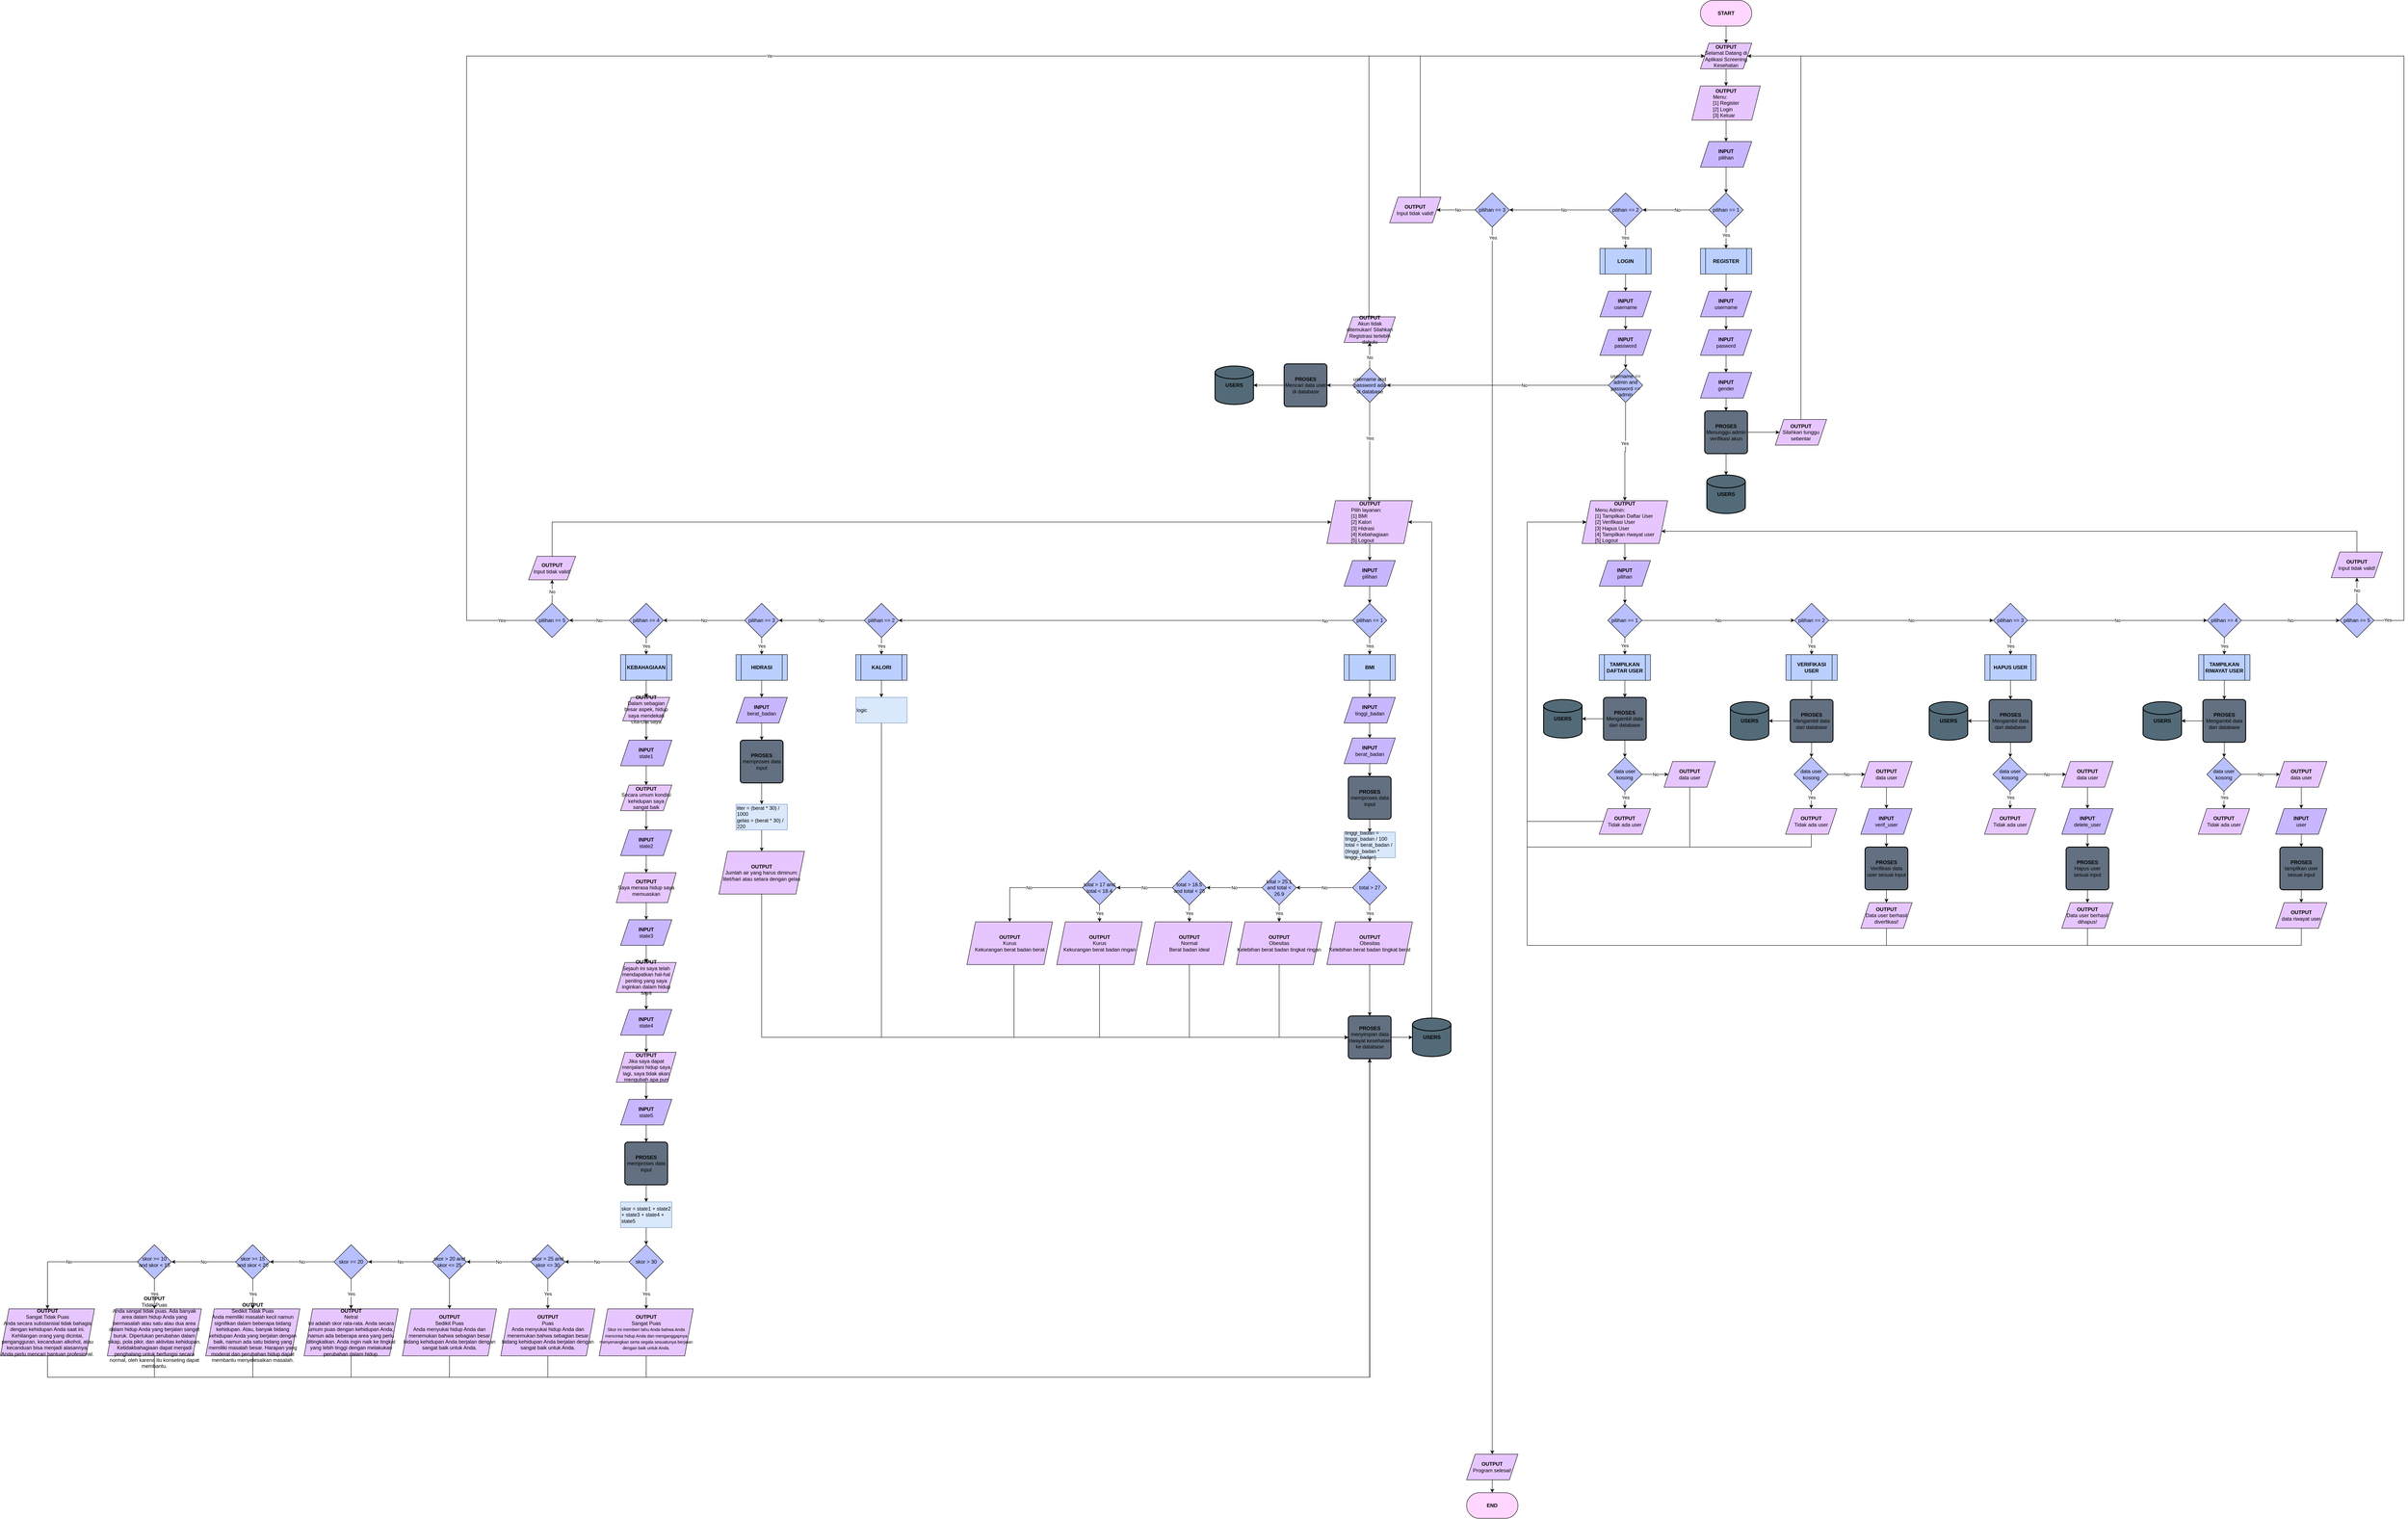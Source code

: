 <mxfile version="22.0.8" type="github">
  <diagram name="Page-1" id="qo0XNnkOASs_RlDREXJG">
    <mxGraphModel dx="5228" dy="458" grid="1" gridSize="10" guides="1" tooltips="1" connect="1" arrows="1" fold="1" page="1" pageScale="1" pageWidth="850" pageHeight="1100" math="0" shadow="0">
      <root>
        <mxCell id="0" />
        <mxCell id="1" parent="0" />
        <mxCell id="Sn1ewvtp5F0sCQ9_cXQ1-5" value="" style="edgeStyle=orthogonalEdgeStyle;rounded=0;orthogonalLoop=1;jettySize=auto;html=1;" parent="1" source="Sn1ewvtp5F0sCQ9_cXQ1-2" target="Sn1ewvtp5F0sCQ9_cXQ1-4" edge="1">
          <mxGeometry relative="1" as="geometry" />
        </mxCell>
        <mxCell id="Sn1ewvtp5F0sCQ9_cXQ1-2" value="&lt;b&gt;START&lt;/b&gt;" style="rounded=1;whiteSpace=wrap;html=1;fillColor=#ffd6ff;arcSize=50;" parent="1" vertex="1">
          <mxGeometry x="365" y="50" width="120" height="60" as="geometry" />
        </mxCell>
        <mxCell id="Sn1ewvtp5F0sCQ9_cXQ1-7" value="" style="edgeStyle=orthogonalEdgeStyle;rounded=0;orthogonalLoop=1;jettySize=auto;html=1;" parent="1" source="Sn1ewvtp5F0sCQ9_cXQ1-4" target="Sn1ewvtp5F0sCQ9_cXQ1-6" edge="1">
          <mxGeometry relative="1" as="geometry" />
        </mxCell>
        <mxCell id="Sn1ewvtp5F0sCQ9_cXQ1-4" value="&lt;b&gt;OUTPUT&lt;/b&gt;&lt;br&gt;Selamat Datang di Aplikasi Screening Kesehatan" style="shape=parallelogram;perimeter=parallelogramPerimeter;whiteSpace=wrap;html=1;fixedSize=1;fillColor=#e7c6ff;" parent="1" vertex="1">
          <mxGeometry x="365" y="150" width="120" height="60" as="geometry" />
        </mxCell>
        <mxCell id="Sn1ewvtp5F0sCQ9_cXQ1-9" value="" style="edgeStyle=orthogonalEdgeStyle;rounded=0;orthogonalLoop=1;jettySize=auto;html=1;" parent="1" source="Sn1ewvtp5F0sCQ9_cXQ1-6" target="Sn1ewvtp5F0sCQ9_cXQ1-8" edge="1">
          <mxGeometry relative="1" as="geometry" />
        </mxCell>
        <mxCell id="Sn1ewvtp5F0sCQ9_cXQ1-6" value="&lt;b&gt;OUTPUT&lt;/b&gt;&lt;br&gt;&lt;div style=&quot;text-align: left;&quot;&gt;&lt;span style=&quot;background-color: initial;&quot;&gt;Menu:&lt;/span&gt;&lt;/div&gt;&lt;div style=&quot;text-align: left;&quot;&gt;&lt;span style=&quot;background-color: initial;&quot;&gt;[1] Register&lt;/span&gt;&lt;/div&gt;&lt;div style=&quot;text-align: left;&quot;&gt;&lt;span style=&quot;background-color: initial;&quot;&gt;[2] Login&lt;/span&gt;&lt;/div&gt;&lt;div style=&quot;text-align: left;&quot;&gt;&lt;span style=&quot;background-color: initial;&quot;&gt;[3] Keluar&lt;/span&gt;&lt;/div&gt;" style="shape=parallelogram;perimeter=parallelogramPerimeter;whiteSpace=wrap;html=1;fixedSize=1;fillColor=#e7c6ff;" parent="1" vertex="1">
          <mxGeometry x="345" y="250" width="160" height="80" as="geometry" />
        </mxCell>
        <mxCell id="Sn1ewvtp5F0sCQ9_cXQ1-11" value="" style="edgeStyle=orthogonalEdgeStyle;rounded=0;orthogonalLoop=1;jettySize=auto;html=1;" parent="1" source="Sn1ewvtp5F0sCQ9_cXQ1-8" target="Sn1ewvtp5F0sCQ9_cXQ1-10" edge="1">
          <mxGeometry relative="1" as="geometry" />
        </mxCell>
        <mxCell id="Sn1ewvtp5F0sCQ9_cXQ1-8" value="&lt;b&gt;INPUT&lt;/b&gt;&lt;br&gt;pilihan" style="shape=parallelogram;perimeter=parallelogramPerimeter;whiteSpace=wrap;html=1;fixedSize=1;fillColor=#c8b6ff;" parent="1" vertex="1">
          <mxGeometry x="365" y="380" width="120" height="60" as="geometry" />
        </mxCell>
        <mxCell id="Sn1ewvtp5F0sCQ9_cXQ1-13" value="" style="edgeStyle=orthogonalEdgeStyle;rounded=0;orthogonalLoop=1;jettySize=auto;html=1;" parent="1" source="Sn1ewvtp5F0sCQ9_cXQ1-10" target="Sn1ewvtp5F0sCQ9_cXQ1-12" edge="1">
          <mxGeometry relative="1" as="geometry" />
        </mxCell>
        <mxCell id="Sn1ewvtp5F0sCQ9_cXQ1-15" value="Yes" style="edgeLabel;html=1;align=center;verticalAlign=middle;resizable=0;points=[];" parent="Sn1ewvtp5F0sCQ9_cXQ1-13" vertex="1" connectable="0">
          <mxGeometry x="-0.231" relative="1" as="geometry">
            <mxPoint as="offset" />
          </mxGeometry>
        </mxCell>
        <mxCell id="Sn1ewvtp5F0sCQ9_cXQ1-17" style="edgeStyle=orthogonalEdgeStyle;rounded=0;orthogonalLoop=1;jettySize=auto;html=1;" parent="1" source="Sn1ewvtp5F0sCQ9_cXQ1-10" target="Sn1ewvtp5F0sCQ9_cXQ1-16" edge="1">
          <mxGeometry relative="1" as="geometry" />
        </mxCell>
        <mxCell id="Sn1ewvtp5F0sCQ9_cXQ1-18" value="No" style="edgeLabel;html=1;align=center;verticalAlign=middle;resizable=0;points=[];" parent="Sn1ewvtp5F0sCQ9_cXQ1-17" vertex="1" connectable="0">
          <mxGeometry x="-0.043" y="3" relative="1" as="geometry">
            <mxPoint y="-3" as="offset" />
          </mxGeometry>
        </mxCell>
        <mxCell id="Sn1ewvtp5F0sCQ9_cXQ1-10" value="pilihan == 1" style="rhombus;whiteSpace=wrap;html=1;fillColor=#b8c0ff;" parent="1" vertex="1">
          <mxGeometry x="385" y="500" width="80" height="80" as="geometry" />
        </mxCell>
        <mxCell id="Sn1ewvtp5F0sCQ9_cXQ1-12" value="&lt;b&gt;REGISTER&lt;/b&gt;" style="shape=process;whiteSpace=wrap;html=1;backgroundOutline=1;fillColor=#bbd0ff;" parent="1" vertex="1">
          <mxGeometry x="365" y="630" width="120" height="60" as="geometry" />
        </mxCell>
        <mxCell id="Sn1ewvtp5F0sCQ9_cXQ1-20" value="" style="edgeStyle=orthogonalEdgeStyle;rounded=0;orthogonalLoop=1;jettySize=auto;html=1;" parent="1" source="Sn1ewvtp5F0sCQ9_cXQ1-16" target="Sn1ewvtp5F0sCQ9_cXQ1-19" edge="1">
          <mxGeometry relative="1" as="geometry" />
        </mxCell>
        <mxCell id="Sn1ewvtp5F0sCQ9_cXQ1-21" value="Yes" style="edgeLabel;html=1;align=center;verticalAlign=middle;resizable=0;points=[];" parent="Sn1ewvtp5F0sCQ9_cXQ1-20" vertex="1" connectable="0">
          <mxGeometry x="0.002" y="-1" relative="1" as="geometry">
            <mxPoint as="offset" />
          </mxGeometry>
        </mxCell>
        <mxCell id="Sn1ewvtp5F0sCQ9_cXQ1-23" style="edgeStyle=orthogonalEdgeStyle;rounded=0;orthogonalLoop=1;jettySize=auto;html=1;entryX=1;entryY=0.5;entryDx=0;entryDy=0;" parent="1" source="Sn1ewvtp5F0sCQ9_cXQ1-16" target="Sn1ewvtp5F0sCQ9_cXQ1-22" edge="1">
          <mxGeometry relative="1" as="geometry" />
        </mxCell>
        <mxCell id="Sn1ewvtp5F0sCQ9_cXQ1-44" value="No" style="edgeLabel;html=1;align=center;verticalAlign=middle;resizable=0;points=[];" parent="Sn1ewvtp5F0sCQ9_cXQ1-23" vertex="1" connectable="0">
          <mxGeometry x="-0.096" y="2" relative="1" as="geometry">
            <mxPoint y="-2" as="offset" />
          </mxGeometry>
        </mxCell>
        <mxCell id="Sn1ewvtp5F0sCQ9_cXQ1-16" value="pilihan == 2" style="rhombus;whiteSpace=wrap;html=1;fillColor=#b8c0ff;" parent="1" vertex="1">
          <mxGeometry x="150" y="500" width="80" height="80" as="geometry" />
        </mxCell>
        <mxCell id="Sn1ewvtp5F0sCQ9_cXQ1-19" value="&lt;b&gt;LOGIN&lt;/b&gt;" style="shape=process;whiteSpace=wrap;html=1;backgroundOutline=1;fillColor=#bbd0ff;" parent="1" vertex="1">
          <mxGeometry x="130" y="630" width="120" height="60" as="geometry" />
        </mxCell>
        <mxCell id="Sn1ewvtp5F0sCQ9_cXQ1-41" value="" style="edgeStyle=orthogonalEdgeStyle;rounded=0;orthogonalLoop=1;jettySize=auto;html=1;" parent="1" source="Sn1ewvtp5F0sCQ9_cXQ1-22" target="Sn1ewvtp5F0sCQ9_cXQ1-40" edge="1">
          <mxGeometry relative="1" as="geometry" />
        </mxCell>
        <mxCell id="Sn1ewvtp5F0sCQ9_cXQ1-42" value="No" style="edgeLabel;html=1;align=center;verticalAlign=middle;resizable=0;points=[];" parent="Sn1ewvtp5F0sCQ9_cXQ1-41" vertex="1" connectable="0">
          <mxGeometry x="-0.751" y="3" relative="1" as="geometry">
            <mxPoint x="-30" y="-3" as="offset" />
          </mxGeometry>
        </mxCell>
        <mxCell id="EOrwyC5NnsdYLsda_1K0-225" style="edgeStyle=orthogonalEdgeStyle;rounded=0;orthogonalLoop=1;jettySize=auto;html=1;entryX=0.5;entryY=0;entryDx=0;entryDy=0;" parent="1" source="Sn1ewvtp5F0sCQ9_cXQ1-22" target="EOrwyC5NnsdYLsda_1K0-223" edge="1">
          <mxGeometry relative="1" as="geometry">
            <Array as="points">
              <mxPoint x="-121" y="3440" />
            </Array>
          </mxGeometry>
        </mxCell>
        <mxCell id="EOrwyC5NnsdYLsda_1K0-226" value="Yes" style="edgeLabel;html=1;align=center;verticalAlign=middle;resizable=0;points=[];" parent="EOrwyC5NnsdYLsda_1K0-225" vertex="1" connectable="0">
          <mxGeometry x="-0.98" y="7" relative="1" as="geometry">
            <mxPoint x="-6" y="-4" as="offset" />
          </mxGeometry>
        </mxCell>
        <mxCell id="Sn1ewvtp5F0sCQ9_cXQ1-22" value="pilihan == 3" style="rhombus;whiteSpace=wrap;html=1;fillColor=#b8c0ff;" parent="1" vertex="1">
          <mxGeometry x="-161.67" y="500" width="80" height="80" as="geometry" />
        </mxCell>
        <mxCell id="Sn1ewvtp5F0sCQ9_cXQ1-28" value="&lt;b&gt;USERS&lt;/b&gt;" style="strokeWidth=2;html=1;shape=mxgraph.flowchart.database;whiteSpace=wrap;fillColor=#536b78;" parent="1" vertex="1">
          <mxGeometry x="380" y="1160" width="90" height="90" as="geometry" />
        </mxCell>
        <mxCell id="w7ZADpuzzI7rwIIFdgVD-18" value="" style="edgeStyle=orthogonalEdgeStyle;rounded=0;orthogonalLoop=1;jettySize=auto;html=1;" parent="1" source="Sn1ewvtp5F0sCQ9_cXQ1-32" target="Sn1ewvtp5F0sCQ9_cXQ1-28" edge="1">
          <mxGeometry relative="1" as="geometry" />
        </mxCell>
        <mxCell id="5jB1MhsBqJiascW-whLG-3" style="edgeStyle=orthogonalEdgeStyle;rounded=0;orthogonalLoop=1;jettySize=auto;html=1;" parent="1" source="Sn1ewvtp5F0sCQ9_cXQ1-32" target="5jB1MhsBqJiascW-whLG-1" edge="1">
          <mxGeometry relative="1" as="geometry" />
        </mxCell>
        <mxCell id="Sn1ewvtp5F0sCQ9_cXQ1-32" value="&lt;b&gt;PROSES&lt;/b&gt;&lt;br&gt;Menunggu admin verifikasi akun" style="rounded=1;whiteSpace=wrap;html=1;absoluteArcSize=1;arcSize=14;strokeWidth=2;fillColor=#637081;" parent="1" vertex="1">
          <mxGeometry x="375" y="1010" width="100" height="100" as="geometry" />
        </mxCell>
        <mxCell id="Sn1ewvtp5F0sCQ9_cXQ1-43" style="edgeStyle=orthogonalEdgeStyle;rounded=0;orthogonalLoop=1;jettySize=auto;html=1;entryX=0;entryY=0.5;entryDx=0;entryDy=0;" parent="1" source="Sn1ewvtp5F0sCQ9_cXQ1-40" target="Sn1ewvtp5F0sCQ9_cXQ1-4" edge="1">
          <mxGeometry relative="1" as="geometry">
            <Array as="points">
              <mxPoint x="-290" y="180" />
            </Array>
          </mxGeometry>
        </mxCell>
        <mxCell id="Sn1ewvtp5F0sCQ9_cXQ1-40" value="&lt;b&gt;OUTPUT&lt;/b&gt;&lt;br&gt;Input tidak valid!" style="shape=parallelogram;perimeter=parallelogramPerimeter;whiteSpace=wrap;html=1;fixedSize=1;fillColor=#e7c6ff;" parent="1" vertex="1">
          <mxGeometry x="-361.67" y="510" width="120" height="60" as="geometry" />
        </mxCell>
        <mxCell id="w7ZADpuzzI7rwIIFdgVD-4" value="" style="edgeStyle=orthogonalEdgeStyle;rounded=0;orthogonalLoop=1;jettySize=auto;html=1;" parent="1" source="Sn1ewvtp5F0sCQ9_cXQ1-19" target="w7ZADpuzzI7rwIIFdgVD-3" edge="1">
          <mxGeometry relative="1" as="geometry">
            <mxPoint x="190" y="690" as="sourcePoint" />
            <mxPoint x="190" y="820" as="targetPoint" />
          </mxGeometry>
        </mxCell>
        <mxCell id="w7ZADpuzzI7rwIIFdgVD-14" value="" style="edgeStyle=orthogonalEdgeStyle;rounded=0;orthogonalLoop=1;jettySize=auto;html=1;" parent="1" source="w7ZADpuzzI7rwIIFdgVD-3" target="w7ZADpuzzI7rwIIFdgVD-13" edge="1">
          <mxGeometry relative="1" as="geometry" />
        </mxCell>
        <mxCell id="w7ZADpuzzI7rwIIFdgVD-3" value="&lt;b&gt;INPUT&lt;/b&gt;&lt;br&gt;username" style="shape=parallelogram;perimeter=parallelogramPerimeter;whiteSpace=wrap;html=1;fixedSize=1;fillColor=#c8b6ff;" parent="1" vertex="1">
          <mxGeometry x="130" y="730" width="120" height="60" as="geometry" />
        </mxCell>
        <mxCell id="w7ZADpuzzI7rwIIFdgVD-6" value="" style="edgeStyle=orthogonalEdgeStyle;rounded=0;orthogonalLoop=1;jettySize=auto;html=1;" parent="1" source="Sn1ewvtp5F0sCQ9_cXQ1-12" target="w7ZADpuzzI7rwIIFdgVD-5" edge="1">
          <mxGeometry relative="1" as="geometry">
            <mxPoint x="425" y="690" as="sourcePoint" />
            <mxPoint x="425" y="820" as="targetPoint" />
          </mxGeometry>
        </mxCell>
        <mxCell id="w7ZADpuzzI7rwIIFdgVD-5" value="&lt;b&gt;INPUT&lt;/b&gt;&lt;br&gt;username" style="shape=parallelogram;perimeter=parallelogramPerimeter;whiteSpace=wrap;html=1;fixedSize=1;fillColor=#c8b6ff;" parent="1" vertex="1">
          <mxGeometry x="365" y="730" width="120" height="60" as="geometry" />
        </mxCell>
        <mxCell id="w7ZADpuzzI7rwIIFdgVD-8" value="" style="edgeStyle=orthogonalEdgeStyle;rounded=0;orthogonalLoop=1;jettySize=auto;html=1;" parent="1" source="w7ZADpuzzI7rwIIFdgVD-5" target="w7ZADpuzzI7rwIIFdgVD-7" edge="1">
          <mxGeometry relative="1" as="geometry">
            <mxPoint x="425" y="790" as="sourcePoint" />
            <mxPoint x="425" y="1150" as="targetPoint" />
          </mxGeometry>
        </mxCell>
        <mxCell id="EOrwyC5NnsdYLsda_1K0-76" value="" style="edgeStyle=orthogonalEdgeStyle;rounded=0;orthogonalLoop=1;jettySize=auto;html=1;" parent="1" source="w7ZADpuzzI7rwIIFdgVD-7" target="EOrwyC5NnsdYLsda_1K0-74" edge="1">
          <mxGeometry relative="1" as="geometry" />
        </mxCell>
        <mxCell id="w7ZADpuzzI7rwIIFdgVD-7" value="&lt;b&gt;INPUT&lt;/b&gt;&lt;br&gt;pasword" style="shape=parallelogram;perimeter=parallelogramPerimeter;whiteSpace=wrap;html=1;fixedSize=1;fillColor=#c8b6ff;" parent="1" vertex="1">
          <mxGeometry x="365" y="820" width="120" height="60" as="geometry" />
        </mxCell>
        <mxCell id="5jB1MhsBqJiascW-whLG-7" value="" style="edgeStyle=orthogonalEdgeStyle;rounded=0;orthogonalLoop=1;jettySize=auto;html=1;" parent="1" source="w7ZADpuzzI7rwIIFdgVD-11" target="5jB1MhsBqJiascW-whLG-6" edge="1">
          <mxGeometry relative="1" as="geometry" />
        </mxCell>
        <mxCell id="w7ZADpuzzI7rwIIFdgVD-11" value="&lt;b&gt;OUTPUT&lt;/b&gt;&lt;br&gt;&lt;div style=&quot;text-align: left;&quot;&gt;&lt;span style=&quot;background-color: initial;&quot;&gt;Menu Admin:&lt;/span&gt;&lt;/div&gt;&lt;div style=&quot;text-align: left;&quot;&gt;&lt;span style=&quot;background-color: initial;&quot;&gt;[1] Tampilkan Daftar User&lt;/span&gt;&lt;/div&gt;&lt;div style=&quot;text-align: left;&quot;&gt;&lt;span style=&quot;background-color: initial;&quot;&gt;[2] Verifikasi User&lt;/span&gt;&lt;/div&gt;&lt;div style=&quot;text-align: left;&quot;&gt;&lt;span style=&quot;background-color: initial;&quot;&gt;[3] Hapus User&lt;/span&gt;&lt;/div&gt;&lt;div style=&quot;text-align: left;&quot;&gt;[4] Tampilkan riwayat user&lt;/div&gt;&lt;div style=&quot;text-align: left;&quot;&gt;[5] Logout&lt;/div&gt;" style="shape=parallelogram;perimeter=parallelogramPerimeter;whiteSpace=wrap;html=1;fixedSize=1;fillColor=#e7c6ff;" parent="1" vertex="1">
          <mxGeometry x="88.33" y="1220" width="200" height="100" as="geometry" />
        </mxCell>
        <mxCell id="w7ZADpuzzI7rwIIFdgVD-16" value="" style="edgeStyle=orthogonalEdgeStyle;rounded=0;orthogonalLoop=1;jettySize=auto;html=1;" parent="1" source="w7ZADpuzzI7rwIIFdgVD-13" target="w7ZADpuzzI7rwIIFdgVD-15" edge="1">
          <mxGeometry relative="1" as="geometry" />
        </mxCell>
        <mxCell id="w7ZADpuzzI7rwIIFdgVD-13" value="&lt;b&gt;INPUT&lt;/b&gt;&lt;br&gt;password" style="shape=parallelogram;perimeter=parallelogramPerimeter;whiteSpace=wrap;html=1;fixedSize=1;fillColor=#c8b6ff;" parent="1" vertex="1">
          <mxGeometry x="130" y="820" width="120" height="60" as="geometry" />
        </mxCell>
        <mxCell id="w7ZADpuzzI7rwIIFdgVD-17" value="" style="edgeStyle=orthogonalEdgeStyle;rounded=0;orthogonalLoop=1;jettySize=auto;html=1;" parent="1" source="w7ZADpuzzI7rwIIFdgVD-15" target="w7ZADpuzzI7rwIIFdgVD-11" edge="1">
          <mxGeometry relative="1" as="geometry" />
        </mxCell>
        <mxCell id="w7ZADpuzzI7rwIIFdgVD-35" value="Yes" style="edgeLabel;html=1;align=center;verticalAlign=middle;resizable=0;points=[];" parent="w7ZADpuzzI7rwIIFdgVD-17" vertex="1" connectable="0">
          <mxGeometry x="-0.173" y="2" relative="1" as="geometry">
            <mxPoint x="-4" as="offset" />
          </mxGeometry>
        </mxCell>
        <mxCell id="w7ZADpuzzI7rwIIFdgVD-27" style="edgeStyle=orthogonalEdgeStyle;rounded=0;orthogonalLoop=1;jettySize=auto;html=1;entryX=1;entryY=0.5;entryDx=0;entryDy=0;" parent="1" source="w7ZADpuzzI7rwIIFdgVD-15" target="w7ZADpuzzI7rwIIFdgVD-26" edge="1">
          <mxGeometry relative="1" as="geometry" />
        </mxCell>
        <mxCell id="w7ZADpuzzI7rwIIFdgVD-36" value="No" style="edgeLabel;html=1;align=center;verticalAlign=middle;resizable=0;points=[];" parent="w7ZADpuzzI7rwIIFdgVD-27" vertex="1" connectable="0">
          <mxGeometry x="-0.252" y="1" relative="1" as="geometry">
            <mxPoint x="-3" y="-1" as="offset" />
          </mxGeometry>
        </mxCell>
        <mxCell id="w7ZADpuzzI7rwIIFdgVD-15" value="username == admin and password == admin" style="rhombus;whiteSpace=wrap;html=1;fillColor=#b8c0ff;" parent="1" vertex="1">
          <mxGeometry x="150" y="910" width="80" height="80" as="geometry" />
        </mxCell>
        <mxCell id="w7ZADpuzzI7rwIIFdgVD-29" value="" style="edgeStyle=orthogonalEdgeStyle;rounded=0;orthogonalLoop=1;jettySize=auto;html=1;" parent="1" source="w7ZADpuzzI7rwIIFdgVD-30" target="w7ZADpuzzI7rwIIFdgVD-28" edge="1">
          <mxGeometry relative="1" as="geometry" />
        </mxCell>
        <mxCell id="w7ZADpuzzI7rwIIFdgVD-34" value="" style="edgeStyle=orthogonalEdgeStyle;rounded=0;orthogonalLoop=1;jettySize=auto;html=1;" parent="1" source="w7ZADpuzzI7rwIIFdgVD-26" target="w7ZADpuzzI7rwIIFdgVD-33" edge="1">
          <mxGeometry relative="1" as="geometry" />
        </mxCell>
        <mxCell id="w7ZADpuzzI7rwIIFdgVD-37" value="Yes" style="edgeLabel;html=1;align=center;verticalAlign=middle;resizable=0;points=[];" parent="w7ZADpuzzI7rwIIFdgVD-34" vertex="1" connectable="0">
          <mxGeometry x="-0.276" relative="1" as="geometry">
            <mxPoint as="offset" />
          </mxGeometry>
        </mxCell>
        <mxCell id="w7ZADpuzzI7rwIIFdgVD-42" style="edgeStyle=orthogonalEdgeStyle;rounded=0;orthogonalLoop=1;jettySize=auto;html=1;entryX=0.5;entryY=1;entryDx=0;entryDy=0;" parent="1" source="w7ZADpuzzI7rwIIFdgVD-26" target="w7ZADpuzzI7rwIIFdgVD-22" edge="1">
          <mxGeometry relative="1" as="geometry" />
        </mxCell>
        <mxCell id="w7ZADpuzzI7rwIIFdgVD-43" value="No" style="edgeLabel;html=1;align=center;verticalAlign=middle;resizable=0;points=[];" parent="w7ZADpuzzI7rwIIFdgVD-42" vertex="1" connectable="0">
          <mxGeometry x="-0.17" relative="1" as="geometry">
            <mxPoint as="offset" />
          </mxGeometry>
        </mxCell>
        <mxCell id="w7ZADpuzzI7rwIIFdgVD-26" value="username and password ada di database" style="rhombus;whiteSpace=wrap;html=1;fillColor=#b8c0ff;" parent="1" vertex="1">
          <mxGeometry x="-448.33" y="910" width="80" height="80" as="geometry" />
        </mxCell>
        <mxCell id="w7ZADpuzzI7rwIIFdgVD-28" value="&lt;b&gt;USERS&lt;/b&gt;" style="strokeWidth=2;html=1;shape=mxgraph.flowchart.database;whiteSpace=wrap;fillColor=#536b78;" parent="1" vertex="1">
          <mxGeometry x="-770" y="905" width="90" height="90" as="geometry" />
        </mxCell>
        <mxCell id="w7ZADpuzzI7rwIIFdgVD-32" value="" style="edgeStyle=orthogonalEdgeStyle;rounded=0;orthogonalLoop=1;jettySize=auto;html=1;" parent="1" source="w7ZADpuzzI7rwIIFdgVD-26" target="w7ZADpuzzI7rwIIFdgVD-30" edge="1">
          <mxGeometry relative="1" as="geometry">
            <mxPoint x="-458.33" y="950" as="sourcePoint" />
            <mxPoint x="-680.33" y="950" as="targetPoint" />
          </mxGeometry>
        </mxCell>
        <mxCell id="w7ZADpuzzI7rwIIFdgVD-30" value="&lt;b&gt;PROSES&lt;/b&gt;&lt;br&gt;Mencari data user di database" style="rounded=1;whiteSpace=wrap;html=1;absoluteArcSize=1;arcSize=14;strokeWidth=2;fillColor=#637081;" parent="1" vertex="1">
          <mxGeometry x="-608.33" y="900" width="100" height="100" as="geometry" />
        </mxCell>
        <mxCell id="EOrwyC5NnsdYLsda_1K0-69" value="" style="edgeStyle=orthogonalEdgeStyle;rounded=0;orthogonalLoop=1;jettySize=auto;html=1;" parent="1" source="w7ZADpuzzI7rwIIFdgVD-33" target="EOrwyC5NnsdYLsda_1K0-68" edge="1">
          <mxGeometry relative="1" as="geometry" />
        </mxCell>
        <mxCell id="w7ZADpuzzI7rwIIFdgVD-33" value="&lt;b&gt;OUTPUT&lt;/b&gt;&lt;br&gt;&lt;div style=&quot;text-align: left;&quot;&gt;&lt;span style=&quot;background-color: initial;&quot;&gt;Pilih layanan:&lt;/span&gt;&lt;/div&gt;&lt;div style=&quot;text-align: left;&quot;&gt;&lt;span style=&quot;background-color: initial;&quot;&gt;[1] BMI&lt;/span&gt;&lt;/div&gt;&lt;div style=&quot;text-align: left;&quot;&gt;&lt;span style=&quot;background-color: initial;&quot;&gt;[2] Kalori&lt;/span&gt;&lt;/div&gt;&lt;div style=&quot;text-align: left;&quot;&gt;&lt;span style=&quot;background-color: initial;&quot;&gt;[3] Hidrasi&lt;/span&gt;&lt;/div&gt;&lt;div style=&quot;text-align: left;&quot;&gt;[4] Kebahagiaan&lt;/div&gt;&lt;div style=&quot;text-align: left;&quot;&gt;[5] Logout&lt;/div&gt;" style="shape=parallelogram;perimeter=parallelogramPerimeter;whiteSpace=wrap;html=1;fixedSize=1;fillColor=#e7c6ff;" parent="1" vertex="1">
          <mxGeometry x="-508.33" y="1220" width="200" height="100" as="geometry" />
        </mxCell>
        <mxCell id="w7ZADpuzzI7rwIIFdgVD-44" style="edgeStyle=orthogonalEdgeStyle;rounded=0;orthogonalLoop=1;jettySize=auto;html=1;entryX=0;entryY=0.5;entryDx=0;entryDy=0;" parent="1" source="w7ZADpuzzI7rwIIFdgVD-22" target="Sn1ewvtp5F0sCQ9_cXQ1-4" edge="1">
          <mxGeometry relative="1" as="geometry">
            <Array as="points">
              <mxPoint x="-410" y="820" />
              <mxPoint x="-410" y="180" />
            </Array>
          </mxGeometry>
        </mxCell>
        <mxCell id="w7ZADpuzzI7rwIIFdgVD-22" value="&lt;b&gt;OUTPUT&lt;/b&gt;&lt;br&gt;Akun tidak ditemukan! Silahkan Registrasi terlebih dahulu" style="shape=parallelogram;perimeter=parallelogramPerimeter;whiteSpace=wrap;html=1;fixedSize=1;fillColor=#e7c6ff;" parent="1" vertex="1">
          <mxGeometry x="-468.33" y="790" width="120" height="60" as="geometry" />
        </mxCell>
        <mxCell id="5jB1MhsBqJiascW-whLG-4" style="edgeStyle=orthogonalEdgeStyle;rounded=0;orthogonalLoop=1;jettySize=auto;html=1;entryX=1;entryY=0.5;entryDx=0;entryDy=0;" parent="1" source="5jB1MhsBqJiascW-whLG-1" target="Sn1ewvtp5F0sCQ9_cXQ1-4" edge="1">
          <mxGeometry relative="1" as="geometry">
            <Array as="points">
              <mxPoint x="600" y="180" />
            </Array>
          </mxGeometry>
        </mxCell>
        <mxCell id="5jB1MhsBqJiascW-whLG-1" value="&lt;b&gt;OUTPUT&lt;/b&gt;&lt;br&gt;Silahkan tunggu sebentar" style="shape=parallelogram;perimeter=parallelogramPerimeter;whiteSpace=wrap;html=1;fixedSize=1;fillColor=#e7c6ff;" parent="1" vertex="1">
          <mxGeometry x="540" y="1030" width="120" height="60" as="geometry" />
        </mxCell>
        <mxCell id="5jB1MhsBqJiascW-whLG-9" value="" style="edgeStyle=orthogonalEdgeStyle;rounded=0;orthogonalLoop=1;jettySize=auto;html=1;" parent="1" source="5jB1MhsBqJiascW-whLG-6" target="5jB1MhsBqJiascW-whLG-8" edge="1">
          <mxGeometry relative="1" as="geometry" />
        </mxCell>
        <mxCell id="5jB1MhsBqJiascW-whLG-6" value="&lt;b&gt;INPUT&lt;/b&gt;&lt;br&gt;pilihan" style="shape=parallelogram;perimeter=parallelogramPerimeter;whiteSpace=wrap;html=1;fixedSize=1;fillColor=#c8b6ff;" parent="1" vertex="1">
          <mxGeometry x="128.33" y="1360" width="120" height="60" as="geometry" />
        </mxCell>
        <mxCell id="5jB1MhsBqJiascW-whLG-12" value="" style="edgeStyle=orthogonalEdgeStyle;rounded=0;orthogonalLoop=1;jettySize=auto;html=1;" parent="1" source="5jB1MhsBqJiascW-whLG-8" target="5jB1MhsBqJiascW-whLG-11" edge="1">
          <mxGeometry relative="1" as="geometry" />
        </mxCell>
        <mxCell id="5jB1MhsBqJiascW-whLG-20" value="Yes" style="edgeLabel;html=1;align=center;verticalAlign=middle;resizable=0;points=[];" parent="5jB1MhsBqJiascW-whLG-12" vertex="1" connectable="0">
          <mxGeometry x="-0.087" y="-1" relative="1" as="geometry">
            <mxPoint as="offset" />
          </mxGeometry>
        </mxCell>
        <mxCell id="5jB1MhsBqJiascW-whLG-32" value="No" style="edgeStyle=orthogonalEdgeStyle;rounded=0;orthogonalLoop=1;jettySize=auto;html=1;entryX=0;entryY=0.5;entryDx=0;entryDy=0;" parent="1" source="5jB1MhsBqJiascW-whLG-8" target="5jB1MhsBqJiascW-whLG-31" edge="1">
          <mxGeometry relative="1" as="geometry" />
        </mxCell>
        <mxCell id="5jB1MhsBqJiascW-whLG-8" value="pilihan == 1" style="rhombus;whiteSpace=wrap;html=1;fillColor=#b8c0ff;" parent="1" vertex="1">
          <mxGeometry x="148.33" y="1460" width="80" height="80" as="geometry" />
        </mxCell>
        <mxCell id="5jB1MhsBqJiascW-whLG-16" value="" style="edgeStyle=orthogonalEdgeStyle;rounded=0;orthogonalLoop=1;jettySize=auto;html=1;" parent="1" source="5jB1MhsBqJiascW-whLG-11" target="5jB1MhsBqJiascW-whLG-13" edge="1">
          <mxGeometry relative="1" as="geometry" />
        </mxCell>
        <mxCell id="5jB1MhsBqJiascW-whLG-11" value="&lt;b&gt;TAMPILKAN DAFTAR USER&lt;/b&gt;" style="shape=process;whiteSpace=wrap;html=1;backgroundOutline=1;fillColor=#bbd0ff;" parent="1" vertex="1">
          <mxGeometry x="128.33" y="1580" width="120" height="60" as="geometry" />
        </mxCell>
        <mxCell id="5jB1MhsBqJiascW-whLG-18" value="" style="edgeStyle=orthogonalEdgeStyle;rounded=0;orthogonalLoop=1;jettySize=auto;html=1;" parent="1" source="5jB1MhsBqJiascW-whLG-13" target="5jB1MhsBqJiascW-whLG-17" edge="1">
          <mxGeometry relative="1" as="geometry" />
        </mxCell>
        <mxCell id="5jB1MhsBqJiascW-whLG-21" value="" style="edgeStyle=orthogonalEdgeStyle;rounded=0;orthogonalLoop=1;jettySize=auto;html=1;" parent="1" source="5jB1MhsBqJiascW-whLG-13" target="5jB1MhsBqJiascW-whLG-19" edge="1">
          <mxGeometry relative="1" as="geometry" />
        </mxCell>
        <mxCell id="5jB1MhsBqJiascW-whLG-13" value="&lt;b&gt;PROSES&lt;/b&gt;&lt;br&gt;Mengambil data dari database" style="rounded=1;whiteSpace=wrap;html=1;absoluteArcSize=1;arcSize=14;strokeWidth=2;fillColor=#637081;" parent="1" vertex="1">
          <mxGeometry x="138.33" y="1680" width="100" height="100" as="geometry" />
        </mxCell>
        <mxCell id="5jB1MhsBqJiascW-whLG-17" value="&lt;b&gt;USERS&lt;/b&gt;" style="strokeWidth=2;html=1;shape=mxgraph.flowchart.database;whiteSpace=wrap;fillColor=#536b78;" parent="1" vertex="1">
          <mxGeometry x="-1.67" y="1685" width="90" height="90" as="geometry" />
        </mxCell>
        <mxCell id="5jB1MhsBqJiascW-whLG-23" value="" style="edgeStyle=orthogonalEdgeStyle;rounded=0;orthogonalLoop=1;jettySize=auto;html=1;" parent="1" source="5jB1MhsBqJiascW-whLG-19" target="5jB1MhsBqJiascW-whLG-22" edge="1">
          <mxGeometry relative="1" as="geometry" />
        </mxCell>
        <mxCell id="5jB1MhsBqJiascW-whLG-24" value="Yes" style="edgeLabel;html=1;align=center;verticalAlign=middle;resizable=0;points=[];" parent="5jB1MhsBqJiascW-whLG-23" vertex="1" connectable="0">
          <mxGeometry x="-0.315" y="-4" relative="1" as="geometry">
            <mxPoint x="5" as="offset" />
          </mxGeometry>
        </mxCell>
        <mxCell id="5jB1MhsBqJiascW-whLG-27" value="No" style="edgeStyle=orthogonalEdgeStyle;rounded=0;orthogonalLoop=1;jettySize=auto;html=1;" parent="1" source="5jB1MhsBqJiascW-whLG-19" target="5jB1MhsBqJiascW-whLG-25" edge="1">
          <mxGeometry x="0.027" relative="1" as="geometry">
            <mxPoint as="offset" />
          </mxGeometry>
        </mxCell>
        <mxCell id="5jB1MhsBqJiascW-whLG-19" value="data user kosong" style="rhombus;whiteSpace=wrap;html=1;fillColor=#b8c0ff;" parent="1" vertex="1">
          <mxGeometry x="148.33" y="1820" width="80" height="80" as="geometry" />
        </mxCell>
        <mxCell id="5jB1MhsBqJiascW-whLG-29" style="edgeStyle=orthogonalEdgeStyle;rounded=0;orthogonalLoop=1;jettySize=auto;html=1;entryX=0;entryY=0.5;entryDx=0;entryDy=0;" parent="1" source="5jB1MhsBqJiascW-whLG-22" target="w7ZADpuzzI7rwIIFdgVD-11" edge="1">
          <mxGeometry relative="1" as="geometry">
            <Array as="points">
              <mxPoint x="-40" y="1970" />
              <mxPoint x="-40" y="1270" />
            </Array>
          </mxGeometry>
        </mxCell>
        <mxCell id="5jB1MhsBqJiascW-whLG-22" value="&lt;b&gt;OUTPUT&lt;/b&gt;&lt;br&gt;Tidak ada user" style="shape=parallelogram;perimeter=parallelogramPerimeter;whiteSpace=wrap;html=1;fixedSize=1;fillColor=#e7c6ff;" parent="1" vertex="1">
          <mxGeometry x="128.33" y="1940" width="120" height="60" as="geometry" />
        </mxCell>
        <mxCell id="5jB1MhsBqJiascW-whLG-30" style="edgeStyle=orthogonalEdgeStyle;rounded=0;orthogonalLoop=1;jettySize=auto;html=1;entryX=0;entryY=0.5;entryDx=0;entryDy=0;" parent="1" source="5jB1MhsBqJiascW-whLG-25" target="w7ZADpuzzI7rwIIFdgVD-11" edge="1">
          <mxGeometry relative="1" as="geometry">
            <Array as="points">
              <mxPoint x="340" y="2030" />
              <mxPoint x="-40" y="2030" />
              <mxPoint x="-40" y="1270" />
            </Array>
          </mxGeometry>
        </mxCell>
        <mxCell id="5jB1MhsBqJiascW-whLG-25" value="&lt;b&gt;OUTPUT&lt;/b&gt;&lt;br&gt;data user" style="shape=parallelogram;perimeter=parallelogramPerimeter;whiteSpace=wrap;html=1;fixedSize=1;fillColor=#e7c6ff;" parent="1" vertex="1">
          <mxGeometry x="280.0" y="1830" width="120" height="60" as="geometry" />
        </mxCell>
        <mxCell id="5jB1MhsBqJiascW-whLG-34" value="Yes" style="edgeStyle=orthogonalEdgeStyle;rounded=0;orthogonalLoop=1;jettySize=auto;html=1;" parent="1" source="5jB1MhsBqJiascW-whLG-31" target="5jB1MhsBqJiascW-whLG-33" edge="1">
          <mxGeometry relative="1" as="geometry" />
        </mxCell>
        <mxCell id="EOrwyC5NnsdYLsda_1K0-5" value="No" style="edgeStyle=orthogonalEdgeStyle;rounded=0;orthogonalLoop=1;jettySize=auto;html=1;entryX=0;entryY=0.5;entryDx=0;entryDy=0;" parent="1" source="5jB1MhsBqJiascW-whLG-31" target="EOrwyC5NnsdYLsda_1K0-4" edge="1">
          <mxGeometry relative="1" as="geometry" />
        </mxCell>
        <mxCell id="5jB1MhsBqJiascW-whLG-31" value="pilihan == 2" style="rhombus;whiteSpace=wrap;html=1;fillColor=#b8c0ff;" parent="1" vertex="1">
          <mxGeometry x="585" y="1460" width="80" height="80" as="geometry" />
        </mxCell>
        <mxCell id="5jB1MhsBqJiascW-whLG-38" value="" style="edgeStyle=orthogonalEdgeStyle;rounded=0;orthogonalLoop=1;jettySize=auto;html=1;" parent="1" source="5jB1MhsBqJiascW-whLG-33" target="5jB1MhsBqJiascW-whLG-36" edge="1">
          <mxGeometry relative="1" as="geometry" />
        </mxCell>
        <mxCell id="5jB1MhsBqJiascW-whLG-33" value="&lt;b&gt;VERIFIKASI USER&lt;/b&gt;" style="shape=process;whiteSpace=wrap;html=1;backgroundOutline=1;fillColor=#bbd0ff;" parent="1" vertex="1">
          <mxGeometry x="565" y="1580" width="120" height="60" as="geometry" />
        </mxCell>
        <mxCell id="5jB1MhsBqJiascW-whLG-39" value="" style="edgeStyle=orthogonalEdgeStyle;rounded=0;orthogonalLoop=1;jettySize=auto;html=1;" parent="1" source="5jB1MhsBqJiascW-whLG-36" target="5jB1MhsBqJiascW-whLG-37" edge="1">
          <mxGeometry relative="1" as="geometry" />
        </mxCell>
        <mxCell id="5jB1MhsBqJiascW-whLG-46" style="edgeStyle=orthogonalEdgeStyle;rounded=0;orthogonalLoop=1;jettySize=auto;html=1;" parent="1" source="5jB1MhsBqJiascW-whLG-36" target="5jB1MhsBqJiascW-whLG-43" edge="1">
          <mxGeometry relative="1" as="geometry" />
        </mxCell>
        <mxCell id="5jB1MhsBqJiascW-whLG-36" value="&lt;b&gt;PROSES&lt;/b&gt;&lt;br&gt;Mengambil data dari database" style="rounded=1;whiteSpace=wrap;html=1;absoluteArcSize=1;arcSize=14;strokeWidth=2;fillColor=#637081;" parent="1" vertex="1">
          <mxGeometry x="575" y="1685" width="100" height="100" as="geometry" />
        </mxCell>
        <mxCell id="5jB1MhsBqJiascW-whLG-37" value="&lt;b&gt;USERS&lt;/b&gt;" style="strokeWidth=2;html=1;shape=mxgraph.flowchart.database;whiteSpace=wrap;fillColor=#536b78;" parent="1" vertex="1">
          <mxGeometry x="435" y="1690" width="90" height="90" as="geometry" />
        </mxCell>
        <mxCell id="5jB1MhsBqJiascW-whLG-40" value="" style="edgeStyle=orthogonalEdgeStyle;rounded=0;orthogonalLoop=1;jettySize=auto;html=1;" parent="1" source="5jB1MhsBqJiascW-whLG-43" target="5jB1MhsBqJiascW-whLG-44" edge="1">
          <mxGeometry relative="1" as="geometry" />
        </mxCell>
        <mxCell id="5jB1MhsBqJiascW-whLG-41" value="Yes" style="edgeLabel;html=1;align=center;verticalAlign=middle;resizable=0;points=[];" parent="5jB1MhsBqJiascW-whLG-40" vertex="1" connectable="0">
          <mxGeometry x="-0.315" y="-4" relative="1" as="geometry">
            <mxPoint x="5" as="offset" />
          </mxGeometry>
        </mxCell>
        <mxCell id="EOrwyC5NnsdYLsda_1K0-24" value="No" style="edgeStyle=orthogonalEdgeStyle;rounded=0;orthogonalLoop=1;jettySize=auto;html=1;" parent="1" source="5jB1MhsBqJiascW-whLG-43" target="EOrwyC5NnsdYLsda_1K0-23" edge="1">
          <mxGeometry relative="1" as="geometry" />
        </mxCell>
        <mxCell id="5jB1MhsBqJiascW-whLG-43" value="data user kosong" style="rhombus;whiteSpace=wrap;html=1;fillColor=#b8c0ff;" parent="1" vertex="1">
          <mxGeometry x="584.16" y="1820" width="80" height="80" as="geometry" />
        </mxCell>
        <mxCell id="5jB1MhsBqJiascW-whLG-47" style="edgeStyle=orthogonalEdgeStyle;rounded=0;orthogonalLoop=1;jettySize=auto;html=1;entryX=0;entryY=0.5;entryDx=0;entryDy=0;" parent="1" source="5jB1MhsBqJiascW-whLG-44" target="w7ZADpuzzI7rwIIFdgVD-11" edge="1">
          <mxGeometry relative="1" as="geometry">
            <Array as="points">
              <mxPoint x="624" y="2030" />
              <mxPoint x="-40" y="2030" />
              <mxPoint x="-40" y="1270" />
            </Array>
          </mxGeometry>
        </mxCell>
        <mxCell id="5jB1MhsBqJiascW-whLG-44" value="&lt;b&gt;OUTPUT&lt;/b&gt;&lt;br&gt;Tidak ada user" style="shape=parallelogram;perimeter=parallelogramPerimeter;whiteSpace=wrap;html=1;fixedSize=1;fillColor=#e7c6ff;" parent="1" vertex="1">
          <mxGeometry x="564.16" y="1940" width="120" height="60" as="geometry" />
        </mxCell>
        <mxCell id="EOrwyC5NnsdYLsda_1K0-2" value="" style="edgeStyle=orthogonalEdgeStyle;rounded=0;orthogonalLoop=1;jettySize=auto;html=1;" parent="1" source="5jB1MhsBqJiascW-whLG-48" target="EOrwyC5NnsdYLsda_1K0-1" edge="1">
          <mxGeometry relative="1" as="geometry" />
        </mxCell>
        <mxCell id="5jB1MhsBqJiascW-whLG-48" value="&lt;b&gt;PROSES&lt;/b&gt;&lt;br&gt;Verifikasi data user sesuai input" style="rounded=1;whiteSpace=wrap;html=1;absoluteArcSize=1;arcSize=14;strokeWidth=2;fillColor=#637081;" parent="1" vertex="1">
          <mxGeometry x="750" y="2030" width="100" height="100" as="geometry" />
        </mxCell>
        <mxCell id="EOrwyC5NnsdYLsda_1K0-28" style="edgeStyle=orthogonalEdgeStyle;rounded=0;orthogonalLoop=1;jettySize=auto;html=1;entryX=0;entryY=0.5;entryDx=0;entryDy=0;" parent="1" source="EOrwyC5NnsdYLsda_1K0-1" target="w7ZADpuzzI7rwIIFdgVD-11" edge="1">
          <mxGeometry relative="1" as="geometry">
            <Array as="points">
              <mxPoint x="800" y="2260" />
              <mxPoint x="-40" y="2260" />
              <mxPoint x="-40" y="1270" />
            </Array>
          </mxGeometry>
        </mxCell>
        <mxCell id="EOrwyC5NnsdYLsda_1K0-1" value="&lt;b&gt;OUTPUT&lt;/b&gt;&lt;br&gt;Data user berhasil diverfikasi!" style="shape=parallelogram;perimeter=parallelogramPerimeter;whiteSpace=wrap;html=1;fixedSize=1;fillColor=#e7c6ff;" parent="1" vertex="1">
          <mxGeometry x="740" y="2160" width="120" height="60" as="geometry" />
        </mxCell>
        <mxCell id="EOrwyC5NnsdYLsda_1K0-7" value="Yes" style="edgeStyle=orthogonalEdgeStyle;rounded=0;orthogonalLoop=1;jettySize=auto;html=1;" parent="1" source="EOrwyC5NnsdYLsda_1K0-4" target="EOrwyC5NnsdYLsda_1K0-6" edge="1">
          <mxGeometry relative="1" as="geometry" />
        </mxCell>
        <mxCell id="EOrwyC5NnsdYLsda_1K0-55" value="No" style="edgeStyle=orthogonalEdgeStyle;rounded=0;orthogonalLoop=1;jettySize=auto;html=1;entryX=0;entryY=0.5;entryDx=0;entryDy=0;" parent="1" source="EOrwyC5NnsdYLsda_1K0-4" target="EOrwyC5NnsdYLsda_1K0-36" edge="1">
          <mxGeometry relative="1" as="geometry" />
        </mxCell>
        <mxCell id="EOrwyC5NnsdYLsda_1K0-4" value="pilihan == 3" style="rhombus;whiteSpace=wrap;html=1;fillColor=#b8c0ff;" parent="1" vertex="1">
          <mxGeometry x="1050" y="1460" width="80" height="80" as="geometry" />
        </mxCell>
        <mxCell id="EOrwyC5NnsdYLsda_1K0-20" value="" style="edgeStyle=orthogonalEdgeStyle;rounded=0;orthogonalLoop=1;jettySize=auto;html=1;" parent="1" source="EOrwyC5NnsdYLsda_1K0-6" target="EOrwyC5NnsdYLsda_1K0-10" edge="1">
          <mxGeometry relative="1" as="geometry" />
        </mxCell>
        <mxCell id="EOrwyC5NnsdYLsda_1K0-6" value="&lt;b&gt;HAPUS USER&lt;/b&gt;" style="shape=process;whiteSpace=wrap;html=1;backgroundOutline=1;fillColor=#bbd0ff;" parent="1" vertex="1">
          <mxGeometry x="1030" y="1580" width="120" height="60" as="geometry" />
        </mxCell>
        <mxCell id="EOrwyC5NnsdYLsda_1K0-8" value="" style="edgeStyle=orthogonalEdgeStyle;rounded=0;orthogonalLoop=1;jettySize=auto;html=1;" parent="1" source="EOrwyC5NnsdYLsda_1K0-10" target="EOrwyC5NnsdYLsda_1K0-11" edge="1">
          <mxGeometry relative="1" as="geometry" />
        </mxCell>
        <mxCell id="EOrwyC5NnsdYLsda_1K0-9" style="edgeStyle=orthogonalEdgeStyle;rounded=0;orthogonalLoop=1;jettySize=auto;html=1;" parent="1" source="EOrwyC5NnsdYLsda_1K0-10" target="EOrwyC5NnsdYLsda_1K0-15" edge="1">
          <mxGeometry relative="1" as="geometry" />
        </mxCell>
        <mxCell id="EOrwyC5NnsdYLsda_1K0-10" value="&lt;b&gt;PROSES&lt;/b&gt;&lt;br&gt;Mengambil data dari database" style="rounded=1;whiteSpace=wrap;html=1;absoluteArcSize=1;arcSize=14;strokeWidth=2;fillColor=#637081;" parent="1" vertex="1">
          <mxGeometry x="1040" y="1685" width="100" height="100" as="geometry" />
        </mxCell>
        <mxCell id="EOrwyC5NnsdYLsda_1K0-11" value="&lt;b&gt;USERS&lt;/b&gt;" style="strokeWidth=2;html=1;shape=mxgraph.flowchart.database;whiteSpace=wrap;fillColor=#536b78;" parent="1" vertex="1">
          <mxGeometry x="900" y="1690" width="90" height="90" as="geometry" />
        </mxCell>
        <mxCell id="EOrwyC5NnsdYLsda_1K0-12" value="" style="edgeStyle=orthogonalEdgeStyle;rounded=0;orthogonalLoop=1;jettySize=auto;html=1;" parent="1" source="EOrwyC5NnsdYLsda_1K0-15" target="EOrwyC5NnsdYLsda_1K0-16" edge="1">
          <mxGeometry relative="1" as="geometry" />
        </mxCell>
        <mxCell id="EOrwyC5NnsdYLsda_1K0-13" value="Yes" style="edgeLabel;html=1;align=center;verticalAlign=middle;resizable=0;points=[];" parent="EOrwyC5NnsdYLsda_1K0-12" vertex="1" connectable="0">
          <mxGeometry x="-0.315" y="-4" relative="1" as="geometry">
            <mxPoint x="5" as="offset" />
          </mxGeometry>
        </mxCell>
        <mxCell id="EOrwyC5NnsdYLsda_1K0-31" value="No" style="edgeStyle=orthogonalEdgeStyle;rounded=0;orthogonalLoop=1;jettySize=auto;html=1;" parent="1" source="EOrwyC5NnsdYLsda_1K0-15" target="EOrwyC5NnsdYLsda_1K0-29" edge="1">
          <mxGeometry relative="1" as="geometry" />
        </mxCell>
        <mxCell id="EOrwyC5NnsdYLsda_1K0-15" value="data user kosong" style="rhombus;whiteSpace=wrap;html=1;fillColor=#b8c0ff;" parent="1" vertex="1">
          <mxGeometry x="1049.16" y="1820" width="80" height="80" as="geometry" />
        </mxCell>
        <mxCell id="EOrwyC5NnsdYLsda_1K0-16" value="&lt;b&gt;OUTPUT&lt;/b&gt;&lt;br&gt;Tidak ada user" style="shape=parallelogram;perimeter=parallelogramPerimeter;whiteSpace=wrap;html=1;fixedSize=1;fillColor=#e7c6ff;" parent="1" vertex="1">
          <mxGeometry x="1029.16" y="1940" width="120" height="60" as="geometry" />
        </mxCell>
        <mxCell id="EOrwyC5NnsdYLsda_1K0-17" value="" style="edgeStyle=orthogonalEdgeStyle;rounded=0;orthogonalLoop=1;jettySize=auto;html=1;" parent="1" source="EOrwyC5NnsdYLsda_1K0-18" target="EOrwyC5NnsdYLsda_1K0-19" edge="1">
          <mxGeometry relative="1" as="geometry" />
        </mxCell>
        <mxCell id="EOrwyC5NnsdYLsda_1K0-18" value="&lt;b&gt;PROSES&lt;/b&gt;&lt;br&gt;Hapus user sesuai input" style="rounded=1;whiteSpace=wrap;html=1;absoluteArcSize=1;arcSize=14;strokeWidth=2;fillColor=#637081;" parent="1" vertex="1">
          <mxGeometry x="1220" y="2030" width="100" height="100" as="geometry" />
        </mxCell>
        <mxCell id="EOrwyC5NnsdYLsda_1K0-34" style="edgeStyle=orthogonalEdgeStyle;rounded=0;orthogonalLoop=1;jettySize=auto;html=1;entryX=0;entryY=0.5;entryDx=0;entryDy=0;" parent="1" source="EOrwyC5NnsdYLsda_1K0-19" target="w7ZADpuzzI7rwIIFdgVD-11" edge="1">
          <mxGeometry relative="1" as="geometry">
            <Array as="points">
              <mxPoint x="1270" y="2260" />
              <mxPoint x="-40" y="2260" />
              <mxPoint x="-40" y="1270" />
            </Array>
          </mxGeometry>
        </mxCell>
        <mxCell id="EOrwyC5NnsdYLsda_1K0-19" value="&lt;b&gt;OUTPUT&lt;/b&gt;&lt;br&gt;Data user berhasil dihapus!" style="shape=parallelogram;perimeter=parallelogramPerimeter;whiteSpace=wrap;html=1;fixedSize=1;fillColor=#e7c6ff;" parent="1" vertex="1">
          <mxGeometry x="1210" y="2160" width="120" height="60" as="geometry" />
        </mxCell>
        <mxCell id="EOrwyC5NnsdYLsda_1K0-26" value="" style="edgeStyle=orthogonalEdgeStyle;rounded=0;orthogonalLoop=1;jettySize=auto;html=1;" parent="1" source="EOrwyC5NnsdYLsda_1K0-23" target="EOrwyC5NnsdYLsda_1K0-25" edge="1">
          <mxGeometry relative="1" as="geometry" />
        </mxCell>
        <mxCell id="EOrwyC5NnsdYLsda_1K0-23" value="&lt;b&gt;OUTPUT&lt;/b&gt;&lt;br&gt;data user" style="shape=parallelogram;perimeter=parallelogramPerimeter;whiteSpace=wrap;html=1;fixedSize=1;fillColor=#e7c6ff;" parent="1" vertex="1">
          <mxGeometry x="740" y="1830" width="120" height="60" as="geometry" />
        </mxCell>
        <mxCell id="EOrwyC5NnsdYLsda_1K0-27" style="edgeStyle=orthogonalEdgeStyle;rounded=0;orthogonalLoop=1;jettySize=auto;html=1;entryX=0.5;entryY=0;entryDx=0;entryDy=0;" parent="1" source="EOrwyC5NnsdYLsda_1K0-25" target="5jB1MhsBqJiascW-whLG-48" edge="1">
          <mxGeometry relative="1" as="geometry" />
        </mxCell>
        <mxCell id="EOrwyC5NnsdYLsda_1K0-25" value="&lt;b&gt;INPUT&lt;/b&gt;&lt;br&gt;verif_user" style="shape=parallelogram;perimeter=parallelogramPerimeter;whiteSpace=wrap;html=1;fixedSize=1;fillColor=#c8b6ff;" parent="1" vertex="1">
          <mxGeometry x="740" y="1940" width="120" height="60" as="geometry" />
        </mxCell>
        <mxCell id="EOrwyC5NnsdYLsda_1K0-32" value="" style="edgeStyle=orthogonalEdgeStyle;rounded=0;orthogonalLoop=1;jettySize=auto;html=1;" parent="1" source="EOrwyC5NnsdYLsda_1K0-29" target="EOrwyC5NnsdYLsda_1K0-30" edge="1">
          <mxGeometry relative="1" as="geometry" />
        </mxCell>
        <mxCell id="EOrwyC5NnsdYLsda_1K0-29" value="&lt;b&gt;OUTPUT&lt;/b&gt;&lt;br&gt;data user" style="shape=parallelogram;perimeter=parallelogramPerimeter;whiteSpace=wrap;html=1;fixedSize=1;fillColor=#e7c6ff;" parent="1" vertex="1">
          <mxGeometry x="1210" y="1830" width="120" height="60" as="geometry" />
        </mxCell>
        <mxCell id="EOrwyC5NnsdYLsda_1K0-33" value="" style="edgeStyle=orthogonalEdgeStyle;rounded=0;orthogonalLoop=1;jettySize=auto;html=1;" parent="1" source="EOrwyC5NnsdYLsda_1K0-30" target="EOrwyC5NnsdYLsda_1K0-18" edge="1">
          <mxGeometry relative="1" as="geometry" />
        </mxCell>
        <mxCell id="EOrwyC5NnsdYLsda_1K0-30" value="&lt;b&gt;INPUT&lt;/b&gt;&lt;br&gt;delete_user" style="shape=parallelogram;perimeter=parallelogramPerimeter;whiteSpace=wrap;html=1;fixedSize=1;fillColor=#c8b6ff;" parent="1" vertex="1">
          <mxGeometry x="1210" y="1940" width="120" height="60" as="geometry" />
        </mxCell>
        <mxCell id="EOrwyC5NnsdYLsda_1K0-35" value="Yes" style="edgeStyle=orthogonalEdgeStyle;rounded=0;orthogonalLoop=1;jettySize=auto;html=1;" parent="1" source="EOrwyC5NnsdYLsda_1K0-36" target="EOrwyC5NnsdYLsda_1K0-38" edge="1">
          <mxGeometry relative="1" as="geometry" />
        </mxCell>
        <mxCell id="EOrwyC5NnsdYLsda_1K0-61" value="No" style="edgeStyle=orthogonalEdgeStyle;rounded=0;orthogonalLoop=1;jettySize=auto;html=1;entryX=0;entryY=0.5;entryDx=0;entryDy=0;" parent="1" source="EOrwyC5NnsdYLsda_1K0-36" target="EOrwyC5NnsdYLsda_1K0-60" edge="1">
          <mxGeometry relative="1" as="geometry" />
        </mxCell>
        <mxCell id="EOrwyC5NnsdYLsda_1K0-36" value="pilihan == 4" style="rhombus;whiteSpace=wrap;html=1;fillColor=#b8c0ff;" parent="1" vertex="1">
          <mxGeometry x="1550" y="1460" width="80" height="80" as="geometry" />
        </mxCell>
        <mxCell id="EOrwyC5NnsdYLsda_1K0-37" value="" style="edgeStyle=orthogonalEdgeStyle;rounded=0;orthogonalLoop=1;jettySize=auto;html=1;" parent="1" source="EOrwyC5NnsdYLsda_1K0-38" target="EOrwyC5NnsdYLsda_1K0-41" edge="1">
          <mxGeometry relative="1" as="geometry" />
        </mxCell>
        <mxCell id="EOrwyC5NnsdYLsda_1K0-38" value="&lt;b&gt;TAMPILKAN RIWAYAT USER&lt;/b&gt;" style="shape=process;whiteSpace=wrap;html=1;backgroundOutline=1;fillColor=#bbd0ff;" parent="1" vertex="1">
          <mxGeometry x="1530" y="1580" width="120" height="60" as="geometry" />
        </mxCell>
        <mxCell id="EOrwyC5NnsdYLsda_1K0-39" value="" style="edgeStyle=orthogonalEdgeStyle;rounded=0;orthogonalLoop=1;jettySize=auto;html=1;" parent="1" source="EOrwyC5NnsdYLsda_1K0-41" target="EOrwyC5NnsdYLsda_1K0-42" edge="1">
          <mxGeometry relative="1" as="geometry" />
        </mxCell>
        <mxCell id="EOrwyC5NnsdYLsda_1K0-40" style="edgeStyle=orthogonalEdgeStyle;rounded=0;orthogonalLoop=1;jettySize=auto;html=1;" parent="1" source="EOrwyC5NnsdYLsda_1K0-41" target="EOrwyC5NnsdYLsda_1K0-46" edge="1">
          <mxGeometry relative="1" as="geometry" />
        </mxCell>
        <mxCell id="EOrwyC5NnsdYLsda_1K0-41" value="&lt;b&gt;PROSES&lt;/b&gt;&lt;br&gt;Mengambil data dari database" style="rounded=1;whiteSpace=wrap;html=1;absoluteArcSize=1;arcSize=14;strokeWidth=2;fillColor=#637081;" parent="1" vertex="1">
          <mxGeometry x="1540" y="1685" width="100" height="100" as="geometry" />
        </mxCell>
        <mxCell id="EOrwyC5NnsdYLsda_1K0-42" value="&lt;b&gt;USERS&lt;/b&gt;" style="strokeWidth=2;html=1;shape=mxgraph.flowchart.database;whiteSpace=wrap;fillColor=#536b78;" parent="1" vertex="1">
          <mxGeometry x="1400" y="1690" width="90" height="90" as="geometry" />
        </mxCell>
        <mxCell id="EOrwyC5NnsdYLsda_1K0-43" value="" style="edgeStyle=orthogonalEdgeStyle;rounded=0;orthogonalLoop=1;jettySize=auto;html=1;" parent="1" source="EOrwyC5NnsdYLsda_1K0-46" target="EOrwyC5NnsdYLsda_1K0-47" edge="1">
          <mxGeometry relative="1" as="geometry" />
        </mxCell>
        <mxCell id="EOrwyC5NnsdYLsda_1K0-44" value="Yes" style="edgeLabel;html=1;align=center;verticalAlign=middle;resizable=0;points=[];" parent="EOrwyC5NnsdYLsda_1K0-43" vertex="1" connectable="0">
          <mxGeometry x="-0.315" y="-4" relative="1" as="geometry">
            <mxPoint x="5" as="offset" />
          </mxGeometry>
        </mxCell>
        <mxCell id="EOrwyC5NnsdYLsda_1K0-45" value="No" style="edgeStyle=orthogonalEdgeStyle;rounded=0;orthogonalLoop=1;jettySize=auto;html=1;" parent="1" source="EOrwyC5NnsdYLsda_1K0-46" target="EOrwyC5NnsdYLsda_1K0-52" edge="1">
          <mxGeometry relative="1" as="geometry" />
        </mxCell>
        <mxCell id="EOrwyC5NnsdYLsda_1K0-46" value="data user kosong" style="rhombus;whiteSpace=wrap;html=1;fillColor=#b8c0ff;" parent="1" vertex="1">
          <mxGeometry x="1549.16" y="1820" width="80" height="80" as="geometry" />
        </mxCell>
        <mxCell id="EOrwyC5NnsdYLsda_1K0-47" value="&lt;b&gt;OUTPUT&lt;/b&gt;&lt;br&gt;Tidak ada user" style="shape=parallelogram;perimeter=parallelogramPerimeter;whiteSpace=wrap;html=1;fixedSize=1;fillColor=#e7c6ff;" parent="1" vertex="1">
          <mxGeometry x="1529.16" y="1940" width="120" height="60" as="geometry" />
        </mxCell>
        <mxCell id="EOrwyC5NnsdYLsda_1K0-48" value="" style="edgeStyle=orthogonalEdgeStyle;rounded=0;orthogonalLoop=1;jettySize=auto;html=1;" parent="1" source="EOrwyC5NnsdYLsda_1K0-49" target="EOrwyC5NnsdYLsda_1K0-50" edge="1">
          <mxGeometry relative="1" as="geometry" />
        </mxCell>
        <mxCell id="EOrwyC5NnsdYLsda_1K0-49" value="&lt;b&gt;PROSES&lt;/b&gt;&lt;br&gt;tampilkan user sesuai input" style="rounded=1;whiteSpace=wrap;html=1;absoluteArcSize=1;arcSize=14;strokeWidth=2;fillColor=#637081;" parent="1" vertex="1">
          <mxGeometry x="1720" y="2030" width="100" height="100" as="geometry" />
        </mxCell>
        <mxCell id="EOrwyC5NnsdYLsda_1K0-56" style="edgeStyle=orthogonalEdgeStyle;rounded=0;orthogonalLoop=1;jettySize=auto;html=1;entryX=0;entryY=0.5;entryDx=0;entryDy=0;" parent="1" source="EOrwyC5NnsdYLsda_1K0-50" target="w7ZADpuzzI7rwIIFdgVD-11" edge="1">
          <mxGeometry relative="1" as="geometry">
            <Array as="points">
              <mxPoint x="1770" y="2260" />
              <mxPoint x="-40" y="2260" />
              <mxPoint x="-40" y="1270" />
            </Array>
          </mxGeometry>
        </mxCell>
        <mxCell id="EOrwyC5NnsdYLsda_1K0-50" value="&lt;b&gt;OUTPUT&lt;/b&gt;&lt;br&gt;data riwayat user" style="shape=parallelogram;perimeter=parallelogramPerimeter;whiteSpace=wrap;html=1;fixedSize=1;fillColor=#e7c6ff;" parent="1" vertex="1">
          <mxGeometry x="1710" y="2160" width="120" height="60" as="geometry" />
        </mxCell>
        <mxCell id="EOrwyC5NnsdYLsda_1K0-51" value="" style="edgeStyle=orthogonalEdgeStyle;rounded=0;orthogonalLoop=1;jettySize=auto;html=1;" parent="1" source="EOrwyC5NnsdYLsda_1K0-52" target="EOrwyC5NnsdYLsda_1K0-54" edge="1">
          <mxGeometry relative="1" as="geometry" />
        </mxCell>
        <mxCell id="EOrwyC5NnsdYLsda_1K0-52" value="&lt;b&gt;OUTPUT&lt;/b&gt;&lt;br&gt;data user" style="shape=parallelogram;perimeter=parallelogramPerimeter;whiteSpace=wrap;html=1;fixedSize=1;fillColor=#e7c6ff;" parent="1" vertex="1">
          <mxGeometry x="1710" y="1830" width="120" height="60" as="geometry" />
        </mxCell>
        <mxCell id="EOrwyC5NnsdYLsda_1K0-53" value="" style="edgeStyle=orthogonalEdgeStyle;rounded=0;orthogonalLoop=1;jettySize=auto;html=1;" parent="1" source="EOrwyC5NnsdYLsda_1K0-54" target="EOrwyC5NnsdYLsda_1K0-49" edge="1">
          <mxGeometry relative="1" as="geometry" />
        </mxCell>
        <mxCell id="EOrwyC5NnsdYLsda_1K0-54" value="&lt;b&gt;INPUT&lt;br&gt;&lt;/b&gt;user" style="shape=parallelogram;perimeter=parallelogramPerimeter;whiteSpace=wrap;html=1;fixedSize=1;fillColor=#c8b6ff;" parent="1" vertex="1">
          <mxGeometry x="1710" y="1940" width="120" height="60" as="geometry" />
        </mxCell>
        <mxCell id="EOrwyC5NnsdYLsda_1K0-67" style="edgeStyle=orthogonalEdgeStyle;rounded=0;orthogonalLoop=1;jettySize=auto;html=1;entryX=1;entryY=0.75;entryDx=0;entryDy=0;" parent="1" source="EOrwyC5NnsdYLsda_1K0-57" target="w7ZADpuzzI7rwIIFdgVD-11" edge="1">
          <mxGeometry relative="1" as="geometry">
            <Array as="points">
              <mxPoint x="1900" y="1291" />
            </Array>
          </mxGeometry>
        </mxCell>
        <mxCell id="EOrwyC5NnsdYLsda_1K0-57" value="&lt;b&gt;OUTPUT&lt;/b&gt;&lt;br&gt;Input tidak valid!" style="shape=parallelogram;perimeter=parallelogramPerimeter;whiteSpace=wrap;html=1;fixedSize=1;fillColor=#e7c6ff;" parent="1" vertex="1">
          <mxGeometry x="1840" y="1340" width="120" height="60" as="geometry" />
        </mxCell>
        <mxCell id="EOrwyC5NnsdYLsda_1K0-63" style="edgeStyle=orthogonalEdgeStyle;rounded=0;orthogonalLoop=1;jettySize=auto;html=1;entryX=1;entryY=0.5;entryDx=0;entryDy=0;" parent="1" source="EOrwyC5NnsdYLsda_1K0-60" target="Sn1ewvtp5F0sCQ9_cXQ1-4" edge="1">
          <mxGeometry relative="1" as="geometry">
            <Array as="points">
              <mxPoint x="2010" y="1500" />
              <mxPoint x="2010" y="180" />
            </Array>
          </mxGeometry>
        </mxCell>
        <mxCell id="EOrwyC5NnsdYLsda_1K0-64" value="Yes" style="edgeLabel;html=1;align=center;verticalAlign=middle;resizable=0;points=[];" parent="EOrwyC5NnsdYLsda_1K0-63" vertex="1" connectable="0">
          <mxGeometry x="-0.98" y="-4" relative="1" as="geometry">
            <mxPoint x="2" y="-5" as="offset" />
          </mxGeometry>
        </mxCell>
        <mxCell id="EOrwyC5NnsdYLsda_1K0-66" value="No" style="edgeStyle=orthogonalEdgeStyle;rounded=0;orthogonalLoop=1;jettySize=auto;html=1;" parent="1" source="EOrwyC5NnsdYLsda_1K0-60" target="EOrwyC5NnsdYLsda_1K0-57" edge="1">
          <mxGeometry relative="1" as="geometry" />
        </mxCell>
        <mxCell id="EOrwyC5NnsdYLsda_1K0-60" value="pilihan == 5" style="rhombus;whiteSpace=wrap;html=1;fillColor=#b8c0ff;" parent="1" vertex="1">
          <mxGeometry x="1860" y="1460" width="80" height="80" as="geometry" />
        </mxCell>
        <mxCell id="EOrwyC5NnsdYLsda_1K0-71" value="" style="edgeStyle=orthogonalEdgeStyle;rounded=0;orthogonalLoop=1;jettySize=auto;html=1;" parent="1" source="EOrwyC5NnsdYLsda_1K0-68" target="EOrwyC5NnsdYLsda_1K0-70" edge="1">
          <mxGeometry relative="1" as="geometry" />
        </mxCell>
        <mxCell id="EOrwyC5NnsdYLsda_1K0-68" value="&lt;b&gt;INPUT&lt;/b&gt;&lt;br&gt;pilihan" style="shape=parallelogram;perimeter=parallelogramPerimeter;whiteSpace=wrap;html=1;fixedSize=1;fillColor=#c8b6ff;" parent="1" vertex="1">
          <mxGeometry x="-468.33" y="1360" width="120" height="60" as="geometry" />
        </mxCell>
        <mxCell id="EOrwyC5NnsdYLsda_1K0-73" value="Yes" style="edgeStyle=orthogonalEdgeStyle;rounded=0;orthogonalLoop=1;jettySize=auto;html=1;" parent="1" source="EOrwyC5NnsdYLsda_1K0-70" target="EOrwyC5NnsdYLsda_1K0-72" edge="1">
          <mxGeometry relative="1" as="geometry" />
        </mxCell>
        <mxCell id="EOrwyC5NnsdYLsda_1K0-123" style="edgeStyle=orthogonalEdgeStyle;rounded=0;orthogonalLoop=1;jettySize=auto;html=1;entryX=1;entryY=0.5;entryDx=0;entryDy=0;" parent="1" source="EOrwyC5NnsdYLsda_1K0-70" target="EOrwyC5NnsdYLsda_1K0-122" edge="1">
          <mxGeometry relative="1" as="geometry" />
        </mxCell>
        <mxCell id="EOrwyC5NnsdYLsda_1K0-124" value="No" style="edgeLabel;html=1;align=center;verticalAlign=middle;resizable=0;points=[];" parent="EOrwyC5NnsdYLsda_1K0-123" vertex="1" connectable="0">
          <mxGeometry x="-0.88" y="1" relative="1" as="geometry">
            <mxPoint x="-1" as="offset" />
          </mxGeometry>
        </mxCell>
        <mxCell id="EOrwyC5NnsdYLsda_1K0-70" value="pilihan == 1" style="rhombus;whiteSpace=wrap;html=1;fillColor=#b8c0ff;" parent="1" vertex="1">
          <mxGeometry x="-448.33" y="1460" width="80" height="80" as="geometry" />
        </mxCell>
        <mxCell id="EOrwyC5NnsdYLsda_1K0-121" value="" style="edgeStyle=orthogonalEdgeStyle;rounded=0;orthogonalLoop=1;jettySize=auto;html=1;" parent="1" source="EOrwyC5NnsdYLsda_1K0-72" target="EOrwyC5NnsdYLsda_1K0-80" edge="1">
          <mxGeometry relative="1" as="geometry" />
        </mxCell>
        <mxCell id="EOrwyC5NnsdYLsda_1K0-72" value="&lt;b&gt;BMI&lt;/b&gt;" style="shape=process;whiteSpace=wrap;html=1;backgroundOutline=1;fillColor=#bbd0ff;" parent="1" vertex="1">
          <mxGeometry x="-468.33" y="1580" width="120" height="60" as="geometry" />
        </mxCell>
        <mxCell id="EOrwyC5NnsdYLsda_1K0-77" value="" style="edgeStyle=orthogonalEdgeStyle;rounded=0;orthogonalLoop=1;jettySize=auto;html=1;" parent="1" source="EOrwyC5NnsdYLsda_1K0-74" target="Sn1ewvtp5F0sCQ9_cXQ1-32" edge="1">
          <mxGeometry relative="1" as="geometry" />
        </mxCell>
        <mxCell id="EOrwyC5NnsdYLsda_1K0-74" value="&lt;b&gt;INPUT&lt;/b&gt;&lt;br&gt;gender" style="shape=parallelogram;perimeter=parallelogramPerimeter;whiteSpace=wrap;html=1;fixedSize=1;fillColor=#c8b6ff;" parent="1" vertex="1">
          <mxGeometry x="365" y="920" width="120" height="60" as="geometry" />
        </mxCell>
        <mxCell id="EOrwyC5NnsdYLsda_1K0-83" value="" style="edgeStyle=orthogonalEdgeStyle;rounded=0;orthogonalLoop=1;jettySize=auto;html=1;" parent="1" source="EOrwyC5NnsdYLsda_1K0-80" target="EOrwyC5NnsdYLsda_1K0-82" edge="1">
          <mxGeometry relative="1" as="geometry" />
        </mxCell>
        <mxCell id="EOrwyC5NnsdYLsda_1K0-80" value="&lt;b&gt;INPUT&lt;/b&gt;&lt;br&gt;tinggi_badan" style="shape=parallelogram;perimeter=parallelogramPerimeter;whiteSpace=wrap;html=1;fixedSize=1;fillColor=#c8b6ff;" parent="1" vertex="1">
          <mxGeometry x="-468.33" y="1680" width="120" height="60" as="geometry" />
        </mxCell>
        <mxCell id="EOrwyC5NnsdYLsda_1K0-85" value="" style="edgeStyle=orthogonalEdgeStyle;rounded=0;orthogonalLoop=1;jettySize=auto;html=1;" parent="1" source="EOrwyC5NnsdYLsda_1K0-82" target="EOrwyC5NnsdYLsda_1K0-84" edge="1">
          <mxGeometry relative="1" as="geometry" />
        </mxCell>
        <mxCell id="EOrwyC5NnsdYLsda_1K0-82" value="&lt;b&gt;INPUT&lt;br&gt;&lt;/b&gt;berat_badan" style="shape=parallelogram;perimeter=parallelogramPerimeter;whiteSpace=wrap;html=1;fixedSize=1;fillColor=#c8b6ff;" parent="1" vertex="1">
          <mxGeometry x="-468.33" y="1775" width="120" height="60" as="geometry" />
        </mxCell>
        <mxCell id="EOrwyC5NnsdYLsda_1K0-87" value="" style="edgeStyle=orthogonalEdgeStyle;rounded=0;orthogonalLoop=1;jettySize=auto;html=1;" parent="1" source="EOrwyC5NnsdYLsda_1K0-84" target="EOrwyC5NnsdYLsda_1K0-86" edge="1">
          <mxGeometry relative="1" as="geometry" />
        </mxCell>
        <mxCell id="EOrwyC5NnsdYLsda_1K0-84" value="&lt;b&gt;PROSES&lt;/b&gt;&lt;br&gt;memproses data input" style="rounded=1;whiteSpace=wrap;html=1;absoluteArcSize=1;arcSize=14;strokeWidth=2;fillColor=#637081;" parent="1" vertex="1">
          <mxGeometry x="-458.33" y="1865" width="100" height="100" as="geometry" />
        </mxCell>
        <mxCell id="EOrwyC5NnsdYLsda_1K0-89" value="" style="edgeStyle=orthogonalEdgeStyle;rounded=0;orthogonalLoop=1;jettySize=auto;html=1;" parent="1" source="EOrwyC5NnsdYLsda_1K0-86" target="EOrwyC5NnsdYLsda_1K0-88" edge="1">
          <mxGeometry relative="1" as="geometry" />
        </mxCell>
        <mxCell id="EOrwyC5NnsdYLsda_1K0-86" value="&lt;div style=&quot;border-color: var(--border-color);&quot;&gt;tinggi_badan = tinggi_badan / 100&lt;/div&gt;&lt;div style=&quot;border-color: var(--border-color);&quot;&gt;total = berat_badan / (tinggi_badan * tinggi_badan)&lt;/div&gt;" style="rounded=0;whiteSpace=wrap;html=1;fillColor=#dae8fc;strokeColor=#6c8ebf;align=left;" parent="1" vertex="1">
          <mxGeometry x="-468.33" y="1995" width="120" height="60" as="geometry" />
        </mxCell>
        <mxCell id="EOrwyC5NnsdYLsda_1K0-91" value="Yes" style="edgeStyle=orthogonalEdgeStyle;rounded=0;orthogonalLoop=1;jettySize=auto;html=1;" parent="1" source="EOrwyC5NnsdYLsda_1K0-88" target="EOrwyC5NnsdYLsda_1K0-90" edge="1">
          <mxGeometry relative="1" as="geometry" />
        </mxCell>
        <mxCell id="EOrwyC5NnsdYLsda_1K0-93" value="No" style="edgeStyle=orthogonalEdgeStyle;rounded=0;orthogonalLoop=1;jettySize=auto;html=1;entryX=1;entryY=0.5;entryDx=0;entryDy=0;" parent="1" source="EOrwyC5NnsdYLsda_1K0-88" target="EOrwyC5NnsdYLsda_1K0-92" edge="1">
          <mxGeometry relative="1" as="geometry" />
        </mxCell>
        <mxCell id="EOrwyC5NnsdYLsda_1K0-88" value="total &amp;gt; 27" style="rhombus;whiteSpace=wrap;html=1;fillColor=#b8c0ff;" parent="1" vertex="1">
          <mxGeometry x="-448.33" y="2085" width="80" height="80" as="geometry" />
        </mxCell>
        <mxCell id="EOrwyC5NnsdYLsda_1K0-143" style="edgeStyle=orthogonalEdgeStyle;rounded=0;orthogonalLoop=1;jettySize=auto;html=1;entryX=0.5;entryY=0;entryDx=0;entryDy=0;" parent="1" source="EOrwyC5NnsdYLsda_1K0-90" target="EOrwyC5NnsdYLsda_1K0-141" edge="1">
          <mxGeometry relative="1" as="geometry" />
        </mxCell>
        <mxCell id="EOrwyC5NnsdYLsda_1K0-90" value="&lt;b&gt;OUTPUT&lt;/b&gt;&lt;br&gt;&lt;div style=&quot;&quot;&gt;Obesitas&lt;/div&gt;&lt;div style=&quot;&quot;&gt;Kelebihan berat badan tingkat berat&lt;/div&gt;" style="shape=parallelogram;perimeter=parallelogramPerimeter;whiteSpace=wrap;html=1;fixedSize=1;fillColor=#e7c6ff;" parent="1" vertex="1">
          <mxGeometry x="-508.33" y="2205" width="200" height="100" as="geometry" />
        </mxCell>
        <mxCell id="EOrwyC5NnsdYLsda_1K0-95" value="Yes" style="edgeStyle=orthogonalEdgeStyle;rounded=0;orthogonalLoop=1;jettySize=auto;html=1;" parent="1" source="EOrwyC5NnsdYLsda_1K0-92" target="EOrwyC5NnsdYLsda_1K0-94" edge="1">
          <mxGeometry relative="1" as="geometry" />
        </mxCell>
        <mxCell id="EOrwyC5NnsdYLsda_1K0-99" value="No" style="edgeStyle=orthogonalEdgeStyle;rounded=0;orthogonalLoop=1;jettySize=auto;html=1;entryX=1;entryY=0.5;entryDx=0;entryDy=0;" parent="1" source="EOrwyC5NnsdYLsda_1K0-92" target="EOrwyC5NnsdYLsda_1K0-97" edge="1">
          <mxGeometry relative="1" as="geometry" />
        </mxCell>
        <mxCell id="EOrwyC5NnsdYLsda_1K0-92" value="total &amp;gt; 25.1 and total &amp;lt; 26.9" style="rhombus;whiteSpace=wrap;html=1;fillColor=#b8c0ff;" parent="1" vertex="1">
          <mxGeometry x="-660" y="2085" width="80" height="80" as="geometry" />
        </mxCell>
        <mxCell id="EOrwyC5NnsdYLsda_1K0-144" style="edgeStyle=orthogonalEdgeStyle;rounded=0;orthogonalLoop=1;jettySize=auto;html=1;entryX=0;entryY=0.5;entryDx=0;entryDy=0;" parent="1" source="EOrwyC5NnsdYLsda_1K0-94" target="EOrwyC5NnsdYLsda_1K0-141" edge="1">
          <mxGeometry relative="1" as="geometry">
            <Array as="points">
              <mxPoint x="-620" y="2475" />
            </Array>
          </mxGeometry>
        </mxCell>
        <mxCell id="EOrwyC5NnsdYLsda_1K0-94" value="&lt;b&gt;OUTPUT&lt;/b&gt;&lt;br&gt;&lt;div style=&quot;&quot;&gt;Obesitas&lt;/div&gt;&lt;div style=&quot;&quot;&gt;Kelebihan berat badan tingkat ringan&lt;/div&gt;" style="shape=parallelogram;perimeter=parallelogramPerimeter;whiteSpace=wrap;html=1;fixedSize=1;fillColor=#e7c6ff;" parent="1" vertex="1">
          <mxGeometry x="-720" y="2205" width="200" height="100" as="geometry" />
        </mxCell>
        <mxCell id="EOrwyC5NnsdYLsda_1K0-96" value="Yes" style="edgeStyle=orthogonalEdgeStyle;rounded=0;orthogonalLoop=1;jettySize=auto;html=1;" parent="1" source="EOrwyC5NnsdYLsda_1K0-97" target="EOrwyC5NnsdYLsda_1K0-98" edge="1">
          <mxGeometry relative="1" as="geometry" />
        </mxCell>
        <mxCell id="EOrwyC5NnsdYLsda_1K0-102" value="No" style="edgeStyle=orthogonalEdgeStyle;rounded=0;orthogonalLoop=1;jettySize=auto;html=1;entryX=1;entryY=0.5;entryDx=0;entryDy=0;" parent="1" source="EOrwyC5NnsdYLsda_1K0-97" target="EOrwyC5NnsdYLsda_1K0-100" edge="1">
          <mxGeometry relative="1" as="geometry" />
        </mxCell>
        <mxCell id="EOrwyC5NnsdYLsda_1K0-97" value="total &amp;gt; 18.5 and total &amp;lt; 25" style="rhombus;whiteSpace=wrap;html=1;fillColor=#b8c0ff;" parent="1" vertex="1">
          <mxGeometry x="-870" y="2085" width="80" height="80" as="geometry" />
        </mxCell>
        <mxCell id="EOrwyC5NnsdYLsda_1K0-145" style="edgeStyle=orthogonalEdgeStyle;rounded=0;orthogonalLoop=1;jettySize=auto;html=1;entryX=0;entryY=0.5;entryDx=0;entryDy=0;" parent="1" source="EOrwyC5NnsdYLsda_1K0-98" target="EOrwyC5NnsdYLsda_1K0-141" edge="1">
          <mxGeometry relative="1" as="geometry">
            <Array as="points">
              <mxPoint x="-830" y="2475" />
            </Array>
          </mxGeometry>
        </mxCell>
        <mxCell id="EOrwyC5NnsdYLsda_1K0-98" value="&lt;b&gt;OUTPUT&lt;/b&gt;&lt;br&gt;&lt;div style=&quot;&quot;&gt;Normal&lt;/div&gt;&lt;div style=&quot;&quot;&gt;Berat badan ideal&lt;br&gt;&lt;/div&gt;" style="shape=parallelogram;perimeter=parallelogramPerimeter;whiteSpace=wrap;html=1;fixedSize=1;fillColor=#e7c6ff;" parent="1" vertex="1">
          <mxGeometry x="-930" y="2205" width="200" height="100" as="geometry" />
        </mxCell>
        <mxCell id="EOrwyC5NnsdYLsda_1K0-103" value="Yes" style="edgeStyle=orthogonalEdgeStyle;rounded=0;orthogonalLoop=1;jettySize=auto;html=1;" parent="1" source="EOrwyC5NnsdYLsda_1K0-100" target="EOrwyC5NnsdYLsda_1K0-101" edge="1">
          <mxGeometry relative="1" as="geometry" />
        </mxCell>
        <mxCell id="EOrwyC5NnsdYLsda_1K0-106" value="No" style="edgeStyle=orthogonalEdgeStyle;rounded=0;orthogonalLoop=1;jettySize=auto;html=1;entryX=0.5;entryY=0;entryDx=0;entryDy=0;" parent="1" source="EOrwyC5NnsdYLsda_1K0-100" target="EOrwyC5NnsdYLsda_1K0-105" edge="1">
          <mxGeometry relative="1" as="geometry">
            <mxPoint x="-1210" y="2125" as="targetPoint" />
          </mxGeometry>
        </mxCell>
        <mxCell id="EOrwyC5NnsdYLsda_1K0-100" value="total &amp;gt; 17 and total &amp;lt; 18.4" style="rhombus;whiteSpace=wrap;html=1;fillColor=#b8c0ff;" parent="1" vertex="1">
          <mxGeometry x="-1080" y="2085" width="80" height="80" as="geometry" />
        </mxCell>
        <mxCell id="EOrwyC5NnsdYLsda_1K0-146" style="edgeStyle=orthogonalEdgeStyle;rounded=0;orthogonalLoop=1;jettySize=auto;html=1;entryX=0;entryY=0.5;entryDx=0;entryDy=0;" parent="1" source="EOrwyC5NnsdYLsda_1K0-101" target="EOrwyC5NnsdYLsda_1K0-141" edge="1">
          <mxGeometry relative="1" as="geometry">
            <Array as="points">
              <mxPoint x="-1040" y="2475" />
            </Array>
          </mxGeometry>
        </mxCell>
        <mxCell id="EOrwyC5NnsdYLsda_1K0-101" value="&lt;b&gt;OUTPUT&lt;/b&gt;&lt;br&gt;&lt;div style=&quot;&quot;&gt;Kurus&lt;/div&gt;&lt;div style=&quot;&quot;&gt;Kekurangan berat badan ringan&lt;br&gt;&lt;/div&gt;" style="shape=parallelogram;perimeter=parallelogramPerimeter;whiteSpace=wrap;html=1;fixedSize=1;fillColor=#e7c6ff;" parent="1" vertex="1">
          <mxGeometry x="-1140" y="2205" width="200" height="100" as="geometry" />
        </mxCell>
        <mxCell id="EOrwyC5NnsdYLsda_1K0-147" style="edgeStyle=orthogonalEdgeStyle;rounded=0;orthogonalLoop=1;jettySize=auto;html=1;entryX=0;entryY=0.5;entryDx=0;entryDy=0;" parent="1" source="EOrwyC5NnsdYLsda_1K0-105" target="EOrwyC5NnsdYLsda_1K0-141" edge="1">
          <mxGeometry relative="1" as="geometry">
            <Array as="points">
              <mxPoint x="-1240" y="2475" />
            </Array>
          </mxGeometry>
        </mxCell>
        <mxCell id="EOrwyC5NnsdYLsda_1K0-105" value="&lt;b&gt;OUTPUT&lt;/b&gt;&lt;br&gt;&lt;div style=&quot;&quot;&gt;Kurus&lt;/div&gt;&lt;div style=&quot;&quot;&gt;Kekurangan berat badan berat&lt;br&gt;&lt;/div&gt;" style="shape=parallelogram;perimeter=parallelogramPerimeter;whiteSpace=wrap;html=1;fixedSize=1;fillColor=#e7c6ff;" parent="1" vertex="1">
          <mxGeometry x="-1350" y="2205" width="200" height="100" as="geometry" />
        </mxCell>
        <mxCell id="EOrwyC5NnsdYLsda_1K0-120" style="edgeStyle=orthogonalEdgeStyle;rounded=0;orthogonalLoop=1;jettySize=auto;html=1;entryX=1;entryY=0.5;entryDx=0;entryDy=0;" parent="1" source="EOrwyC5NnsdYLsda_1K0-112" target="w7ZADpuzzI7rwIIFdgVD-33" edge="1">
          <mxGeometry relative="1" as="geometry">
            <Array as="points">
              <mxPoint x="-263" y="1270" />
            </Array>
          </mxGeometry>
        </mxCell>
        <mxCell id="EOrwyC5NnsdYLsda_1K0-112" value="&lt;b&gt;USERS&lt;/b&gt;" style="strokeWidth=2;html=1;shape=mxgraph.flowchart.database;whiteSpace=wrap;fillColor=#536b78;" parent="1" vertex="1">
          <mxGeometry x="-308.33" y="2430" width="90" height="90" as="geometry" />
        </mxCell>
        <mxCell id="EOrwyC5NnsdYLsda_1K0-126" value="Yes" style="edgeStyle=orthogonalEdgeStyle;rounded=0;orthogonalLoop=1;jettySize=auto;html=1;" parent="1" source="EOrwyC5NnsdYLsda_1K0-122" target="EOrwyC5NnsdYLsda_1K0-125" edge="1">
          <mxGeometry relative="1" as="geometry" />
        </mxCell>
        <mxCell id="EOrwyC5NnsdYLsda_1K0-129" value="No" style="edgeStyle=orthogonalEdgeStyle;rounded=0;orthogonalLoop=1;jettySize=auto;html=1;entryX=1;entryY=0.5;entryDx=0;entryDy=0;" parent="1" source="EOrwyC5NnsdYLsda_1K0-122" target="EOrwyC5NnsdYLsda_1K0-128" edge="1">
          <mxGeometry relative="1" as="geometry" />
        </mxCell>
        <mxCell id="EOrwyC5NnsdYLsda_1K0-122" value="pilihan == 2" style="rhombus;whiteSpace=wrap;html=1;fillColor=#b8c0ff;" parent="1" vertex="1">
          <mxGeometry x="-1590" y="1460" width="80" height="80" as="geometry" />
        </mxCell>
        <mxCell id="EOrwyC5NnsdYLsda_1K0-150" value="" style="edgeStyle=orthogonalEdgeStyle;rounded=0;orthogonalLoop=1;jettySize=auto;html=1;" parent="1" source="EOrwyC5NnsdYLsda_1K0-125" target="EOrwyC5NnsdYLsda_1K0-149" edge="1">
          <mxGeometry relative="1" as="geometry" />
        </mxCell>
        <mxCell id="EOrwyC5NnsdYLsda_1K0-125" value="&lt;b&gt;KALORI&lt;/b&gt;" style="shape=process;whiteSpace=wrap;html=1;backgroundOutline=1;fillColor=#bbd0ff;" parent="1" vertex="1">
          <mxGeometry x="-1610" y="1580" width="120" height="60" as="geometry" />
        </mxCell>
        <mxCell id="EOrwyC5NnsdYLsda_1K0-131" value="Yes" style="edgeStyle=orthogonalEdgeStyle;rounded=0;orthogonalLoop=1;jettySize=auto;html=1;" parent="1" source="EOrwyC5NnsdYLsda_1K0-128" target="EOrwyC5NnsdYLsda_1K0-130" edge="1">
          <mxGeometry relative="1" as="geometry" />
        </mxCell>
        <mxCell id="EOrwyC5NnsdYLsda_1K0-153" value="No" style="edgeStyle=orthogonalEdgeStyle;rounded=0;orthogonalLoop=1;jettySize=auto;html=1;entryX=1;entryY=0.5;entryDx=0;entryDy=0;" parent="1" source="EOrwyC5NnsdYLsda_1K0-128" target="EOrwyC5NnsdYLsda_1K0-152" edge="1">
          <mxGeometry relative="1" as="geometry" />
        </mxCell>
        <mxCell id="EOrwyC5NnsdYLsda_1K0-128" value="pilihan == 3" style="rhombus;whiteSpace=wrap;html=1;fillColor=#b8c0ff;" parent="1" vertex="1">
          <mxGeometry x="-1870" y="1460" width="80" height="80" as="geometry" />
        </mxCell>
        <mxCell id="EOrwyC5NnsdYLsda_1K0-133" value="" style="edgeStyle=orthogonalEdgeStyle;rounded=0;orthogonalLoop=1;jettySize=auto;html=1;" parent="1" source="EOrwyC5NnsdYLsda_1K0-130" target="EOrwyC5NnsdYLsda_1K0-132" edge="1">
          <mxGeometry relative="1" as="geometry" />
        </mxCell>
        <mxCell id="EOrwyC5NnsdYLsda_1K0-130" value="&lt;b&gt;HIDRASI&lt;/b&gt;" style="shape=process;whiteSpace=wrap;html=1;backgroundOutline=1;fillColor=#bbd0ff;" parent="1" vertex="1">
          <mxGeometry x="-1890" y="1580" width="120" height="60" as="geometry" />
        </mxCell>
        <mxCell id="EOrwyC5NnsdYLsda_1K0-135" value="" style="edgeStyle=orthogonalEdgeStyle;rounded=0;orthogonalLoop=1;jettySize=auto;html=1;" parent="1" source="EOrwyC5NnsdYLsda_1K0-132" target="EOrwyC5NnsdYLsda_1K0-134" edge="1">
          <mxGeometry relative="1" as="geometry" />
        </mxCell>
        <mxCell id="EOrwyC5NnsdYLsda_1K0-132" value="&lt;b&gt;INPUT&lt;br&gt;&lt;/b&gt;berat_badan" style="shape=parallelogram;perimeter=parallelogramPerimeter;whiteSpace=wrap;html=1;fixedSize=1;fillColor=#c8b6ff;" parent="1" vertex="1">
          <mxGeometry x="-1890" y="1680" width="120" height="60" as="geometry" />
        </mxCell>
        <mxCell id="EOrwyC5NnsdYLsda_1K0-137" value="" style="edgeStyle=orthogonalEdgeStyle;rounded=0;orthogonalLoop=1;jettySize=auto;html=1;" parent="1" source="EOrwyC5NnsdYLsda_1K0-134" target="EOrwyC5NnsdYLsda_1K0-136" edge="1">
          <mxGeometry relative="1" as="geometry" />
        </mxCell>
        <mxCell id="EOrwyC5NnsdYLsda_1K0-134" value="&lt;b&gt;PROSES&lt;/b&gt;&lt;br&gt;memproses data input" style="rounded=1;whiteSpace=wrap;html=1;absoluteArcSize=1;arcSize=14;strokeWidth=2;fillColor=#637081;" parent="1" vertex="1">
          <mxGeometry x="-1880" y="1780" width="100" height="100" as="geometry" />
        </mxCell>
        <mxCell id="EOrwyC5NnsdYLsda_1K0-139" value="" style="edgeStyle=orthogonalEdgeStyle;rounded=0;orthogonalLoop=1;jettySize=auto;html=1;" parent="1" source="EOrwyC5NnsdYLsda_1K0-136" target="EOrwyC5NnsdYLsda_1K0-138" edge="1">
          <mxGeometry relative="1" as="geometry" />
        </mxCell>
        <mxCell id="EOrwyC5NnsdYLsda_1K0-136" value="&lt;div style=&quot;border-color: var(--border-color);&quot;&gt;&lt;div style=&quot;border-color: var(--border-color);&quot;&gt;&lt;span style=&quot;background-color: initial;&quot;&gt;liter = (berat * 30) / 1000&lt;/span&gt;&lt;/div&gt;&lt;div style=&quot;border-color: var(--border-color);&quot;&gt;&lt;span style=&quot;background-color: initial;&quot;&gt;gelas = (berat * 30) / 220&lt;/span&gt;&lt;/div&gt;&lt;/div&gt;" style="rounded=0;whiteSpace=wrap;html=1;fillColor=#dae8fc;strokeColor=#6c8ebf;align=left;" parent="1" vertex="1">
          <mxGeometry x="-1890" y="1930" width="120" height="60" as="geometry" />
        </mxCell>
        <mxCell id="EOrwyC5NnsdYLsda_1K0-148" style="edgeStyle=orthogonalEdgeStyle;rounded=0;orthogonalLoop=1;jettySize=auto;html=1;entryX=0;entryY=0.5;entryDx=0;entryDy=0;" parent="1" source="EOrwyC5NnsdYLsda_1K0-138" target="EOrwyC5NnsdYLsda_1K0-141" edge="1">
          <mxGeometry relative="1" as="geometry">
            <Array as="points">
              <mxPoint x="-1830" y="2475" />
            </Array>
          </mxGeometry>
        </mxCell>
        <mxCell id="EOrwyC5NnsdYLsda_1K0-138" value="&lt;b&gt;OUTPUT&lt;/b&gt;&lt;br&gt;&lt;div style=&quot;&quot;&gt;Jumlah air yang harus diminum: litet/hari atau setara dengan gelas&lt;/div&gt;" style="shape=parallelogram;perimeter=parallelogramPerimeter;whiteSpace=wrap;html=1;fixedSize=1;fillColor=#e7c6ff;" parent="1" vertex="1">
          <mxGeometry x="-1930" y="2040" width="200" height="100" as="geometry" />
        </mxCell>
        <mxCell id="EOrwyC5NnsdYLsda_1K0-142" value="" style="edgeStyle=orthogonalEdgeStyle;rounded=0;orthogonalLoop=1;jettySize=auto;html=1;" parent="1" source="EOrwyC5NnsdYLsda_1K0-141" target="EOrwyC5NnsdYLsda_1K0-112" edge="1">
          <mxGeometry relative="1" as="geometry" />
        </mxCell>
        <mxCell id="EOrwyC5NnsdYLsda_1K0-141" value="&lt;b&gt;PROSES&lt;/b&gt;&lt;br&gt;menyimpan data riwayat kesehatan ke database" style="rounded=1;whiteSpace=wrap;html=1;absoluteArcSize=1;arcSize=14;strokeWidth=2;fillColor=#637081;" parent="1" vertex="1">
          <mxGeometry x="-458.33" y="2425" width="100" height="100" as="geometry" />
        </mxCell>
        <mxCell id="EOrwyC5NnsdYLsda_1K0-151" style="edgeStyle=orthogonalEdgeStyle;rounded=0;orthogonalLoop=1;jettySize=auto;html=1;entryX=0;entryY=0.5;entryDx=0;entryDy=0;" parent="1" source="EOrwyC5NnsdYLsda_1K0-149" target="EOrwyC5NnsdYLsda_1K0-141" edge="1">
          <mxGeometry relative="1" as="geometry">
            <Array as="points">
              <mxPoint x="-1550" y="2475" />
            </Array>
          </mxGeometry>
        </mxCell>
        <mxCell id="EOrwyC5NnsdYLsda_1K0-149" value="&lt;div style=&quot;border-color: var(--border-color);&quot;&gt;&lt;div style=&quot;border-color: var(--border-color);&quot;&gt;logic&lt;/div&gt;&lt;/div&gt;" style="rounded=0;whiteSpace=wrap;html=1;fillColor=#dae8fc;strokeColor=#6c8ebf;align=left;" parent="1" vertex="1">
          <mxGeometry x="-1610" y="1680" width="120" height="60" as="geometry" />
        </mxCell>
        <mxCell id="EOrwyC5NnsdYLsda_1K0-155" value="Yes" style="edgeStyle=orthogonalEdgeStyle;rounded=0;orthogonalLoop=1;jettySize=auto;html=1;" parent="1" source="EOrwyC5NnsdYLsda_1K0-152" target="EOrwyC5NnsdYLsda_1K0-154" edge="1">
          <mxGeometry relative="1" as="geometry" />
        </mxCell>
        <mxCell id="EOrwyC5NnsdYLsda_1K0-215" value="No" style="edgeStyle=orthogonalEdgeStyle;rounded=0;orthogonalLoop=1;jettySize=auto;html=1;entryX=1;entryY=0.5;entryDx=0;entryDy=0;" parent="1" source="EOrwyC5NnsdYLsda_1K0-152" target="EOrwyC5NnsdYLsda_1K0-214" edge="1">
          <mxGeometry relative="1" as="geometry" />
        </mxCell>
        <mxCell id="EOrwyC5NnsdYLsda_1K0-152" value="pilihan == 4" style="rhombus;whiteSpace=wrap;html=1;fillColor=#b8c0ff;" parent="1" vertex="1">
          <mxGeometry x="-2140" y="1460" width="80" height="80" as="geometry" />
        </mxCell>
        <mxCell id="EOrwyC5NnsdYLsda_1K0-157" value="" style="edgeStyle=orthogonalEdgeStyle;rounded=0;orthogonalLoop=1;jettySize=auto;html=1;" parent="1" source="EOrwyC5NnsdYLsda_1K0-154" target="EOrwyC5NnsdYLsda_1K0-156" edge="1">
          <mxGeometry relative="1" as="geometry" />
        </mxCell>
        <mxCell id="EOrwyC5NnsdYLsda_1K0-154" value="&lt;b&gt;KEBAHAGIAAN&lt;/b&gt;" style="shape=process;whiteSpace=wrap;html=1;backgroundOutline=1;fillColor=#bbd0ff;" parent="1" vertex="1">
          <mxGeometry x="-2160" y="1580" width="120" height="60" as="geometry" />
        </mxCell>
        <mxCell id="EOrwyC5NnsdYLsda_1K0-159" value="" style="edgeStyle=orthogonalEdgeStyle;rounded=0;orthogonalLoop=1;jettySize=auto;html=1;" parent="1" source="EOrwyC5NnsdYLsda_1K0-156" target="EOrwyC5NnsdYLsda_1K0-158" edge="1">
          <mxGeometry relative="1" as="geometry" />
        </mxCell>
        <mxCell id="EOrwyC5NnsdYLsda_1K0-156" value="&lt;b&gt;OUTPUT&lt;/b&gt;&lt;br&gt;&lt;div style=&quot;&quot;&gt;Dalam sebagian besar aspek, hidup saya mendekati cita-cita saya&lt;br&gt;&lt;/div&gt;" style="shape=parallelogram;perimeter=parallelogramPerimeter;whiteSpace=wrap;html=1;fixedSize=1;fillColor=#e7c6ff;" parent="1" vertex="1">
          <mxGeometry x="-2155" y="1680" width="110" height="55" as="geometry" />
        </mxCell>
        <mxCell id="EOrwyC5NnsdYLsda_1K0-163" value="" style="edgeStyle=orthogonalEdgeStyle;rounded=0;orthogonalLoop=1;jettySize=auto;html=1;" parent="1" source="EOrwyC5NnsdYLsda_1K0-158" target="EOrwyC5NnsdYLsda_1K0-160" edge="1">
          <mxGeometry relative="1" as="geometry" />
        </mxCell>
        <mxCell id="EOrwyC5NnsdYLsda_1K0-158" value="&lt;b&gt;INPUT&lt;br&gt;&lt;/b&gt;state1" style="shape=parallelogram;perimeter=parallelogramPerimeter;whiteSpace=wrap;html=1;fixedSize=1;fillColor=#c8b6ff;" parent="1" vertex="1">
          <mxGeometry x="-2160" y="1780" width="120" height="60" as="geometry" />
        </mxCell>
        <mxCell id="EOrwyC5NnsdYLsda_1K0-164" value="" style="edgeStyle=orthogonalEdgeStyle;rounded=0;orthogonalLoop=1;jettySize=auto;html=1;" parent="1" source="EOrwyC5NnsdYLsda_1K0-160" target="EOrwyC5NnsdYLsda_1K0-161" edge="1">
          <mxGeometry relative="1" as="geometry" />
        </mxCell>
        <mxCell id="EOrwyC5NnsdYLsda_1K0-160" value="&lt;b&gt;OUTPUT&lt;/b&gt;&lt;br&gt;&lt;div style=&quot;&quot;&gt;Secara umum kondisi kehidupan saya sangat baik&lt;br&gt;&lt;/div&gt;" style="shape=parallelogram;perimeter=parallelogramPerimeter;whiteSpace=wrap;html=1;fixedSize=1;fillColor=#e7c6ff;" parent="1" vertex="1">
          <mxGeometry x="-2160" y="1885" width="120" height="60" as="geometry" />
        </mxCell>
        <mxCell id="EOrwyC5NnsdYLsda_1K0-167" value="" style="edgeStyle=orthogonalEdgeStyle;rounded=0;orthogonalLoop=1;jettySize=auto;html=1;" parent="1" source="EOrwyC5NnsdYLsda_1K0-161" target="EOrwyC5NnsdYLsda_1K0-165" edge="1">
          <mxGeometry relative="1" as="geometry" />
        </mxCell>
        <mxCell id="EOrwyC5NnsdYLsda_1K0-161" value="&lt;b&gt;INPUT&lt;br&gt;&lt;/b&gt;state2" style="shape=parallelogram;perimeter=parallelogramPerimeter;whiteSpace=wrap;html=1;fixedSize=1;fillColor=#c8b6ff;" parent="1" vertex="1">
          <mxGeometry x="-2160" y="1990" width="120" height="60" as="geometry" />
        </mxCell>
        <mxCell id="EOrwyC5NnsdYLsda_1K0-168" value="" style="edgeStyle=orthogonalEdgeStyle;rounded=0;orthogonalLoop=1;jettySize=auto;html=1;" parent="1" source="EOrwyC5NnsdYLsda_1K0-165" target="EOrwyC5NnsdYLsda_1K0-166" edge="1">
          <mxGeometry relative="1" as="geometry" />
        </mxCell>
        <mxCell id="EOrwyC5NnsdYLsda_1K0-165" value="&lt;b&gt;OUTPUT&lt;/b&gt;&lt;br&gt;&lt;div style=&quot;&quot;&gt;Saya merasa hidup saya memuaskan&lt;br&gt;&lt;/div&gt;" style="shape=parallelogram;perimeter=parallelogramPerimeter;whiteSpace=wrap;html=1;fixedSize=1;fillColor=#e7c6ff;" parent="1" vertex="1">
          <mxGeometry x="-2170" y="2090" width="140" height="70" as="geometry" />
        </mxCell>
        <mxCell id="EOrwyC5NnsdYLsda_1K0-171" value="" style="edgeStyle=orthogonalEdgeStyle;rounded=0;orthogonalLoop=1;jettySize=auto;html=1;" parent="1" source="EOrwyC5NnsdYLsda_1K0-166" target="EOrwyC5NnsdYLsda_1K0-169" edge="1">
          <mxGeometry relative="1" as="geometry" />
        </mxCell>
        <mxCell id="EOrwyC5NnsdYLsda_1K0-166" value="&lt;b&gt;INPUT&lt;br&gt;&lt;/b&gt;state3" style="shape=parallelogram;perimeter=parallelogramPerimeter;whiteSpace=wrap;html=1;fixedSize=1;fillColor=#c8b6ff;" parent="1" vertex="1">
          <mxGeometry x="-2160" y="2200" width="120" height="60" as="geometry" />
        </mxCell>
        <mxCell id="EOrwyC5NnsdYLsda_1K0-172" value="" style="edgeStyle=orthogonalEdgeStyle;rounded=0;orthogonalLoop=1;jettySize=auto;html=1;" parent="1" source="EOrwyC5NnsdYLsda_1K0-169" target="EOrwyC5NnsdYLsda_1K0-170" edge="1">
          <mxGeometry relative="1" as="geometry" />
        </mxCell>
        <mxCell id="EOrwyC5NnsdYLsda_1K0-169" value="&lt;b&gt;OUTPUT&lt;/b&gt;&lt;br&gt;&lt;div style=&quot;&quot;&gt;Sejauh ini saya telah mendapatkan hal-hal penting yang saya inginkan dalam hidup saya&lt;br&gt;&lt;/div&gt;" style="shape=parallelogram;perimeter=parallelogramPerimeter;whiteSpace=wrap;html=1;fixedSize=1;fillColor=#e7c6ff;" parent="1" vertex="1">
          <mxGeometry x="-2170" y="2300" width="140" height="70" as="geometry" />
        </mxCell>
        <mxCell id="EOrwyC5NnsdYLsda_1K0-175" value="" style="edgeStyle=orthogonalEdgeStyle;rounded=0;orthogonalLoop=1;jettySize=auto;html=1;" parent="1" source="EOrwyC5NnsdYLsda_1K0-170" target="EOrwyC5NnsdYLsda_1K0-173" edge="1">
          <mxGeometry relative="1" as="geometry" />
        </mxCell>
        <mxCell id="EOrwyC5NnsdYLsda_1K0-170" value="&lt;b&gt;INPUT&lt;br&gt;&lt;/b&gt;state4" style="shape=parallelogram;perimeter=parallelogramPerimeter;whiteSpace=wrap;html=1;fixedSize=1;fillColor=#c8b6ff;" parent="1" vertex="1">
          <mxGeometry x="-2160" y="2410" width="120" height="60" as="geometry" />
        </mxCell>
        <mxCell id="EOrwyC5NnsdYLsda_1K0-176" value="" style="edgeStyle=orthogonalEdgeStyle;rounded=0;orthogonalLoop=1;jettySize=auto;html=1;" parent="1" source="EOrwyC5NnsdYLsda_1K0-173" target="EOrwyC5NnsdYLsda_1K0-174" edge="1">
          <mxGeometry relative="1" as="geometry" />
        </mxCell>
        <mxCell id="EOrwyC5NnsdYLsda_1K0-173" value="&lt;b&gt;OUTPUT&lt;/b&gt;&lt;br&gt;&lt;div style=&quot;&quot;&gt;Jika saya dapat menjalani hidup saya lagi, saya tidak akan mengubah apa pun&lt;br&gt;&lt;/div&gt;" style="shape=parallelogram;perimeter=parallelogramPerimeter;whiteSpace=wrap;html=1;fixedSize=1;fillColor=#e7c6ff;" parent="1" vertex="1">
          <mxGeometry x="-2170" y="2510" width="140" height="70" as="geometry" />
        </mxCell>
        <mxCell id="EOrwyC5NnsdYLsda_1K0-178" value="" style="edgeStyle=orthogonalEdgeStyle;rounded=0;orthogonalLoop=1;jettySize=auto;html=1;" parent="1" source="EOrwyC5NnsdYLsda_1K0-174" target="EOrwyC5NnsdYLsda_1K0-177" edge="1">
          <mxGeometry relative="1" as="geometry" />
        </mxCell>
        <mxCell id="EOrwyC5NnsdYLsda_1K0-174" value="&lt;b&gt;INPUT&lt;br&gt;&lt;/b&gt;state5" style="shape=parallelogram;perimeter=parallelogramPerimeter;whiteSpace=wrap;html=1;fixedSize=1;fillColor=#c8b6ff;" parent="1" vertex="1">
          <mxGeometry x="-2160" y="2620" width="120" height="60" as="geometry" />
        </mxCell>
        <mxCell id="EOrwyC5NnsdYLsda_1K0-180" value="" style="edgeStyle=orthogonalEdgeStyle;rounded=0;orthogonalLoop=1;jettySize=auto;html=1;" parent="1" source="EOrwyC5NnsdYLsda_1K0-177" target="EOrwyC5NnsdYLsda_1K0-179" edge="1">
          <mxGeometry relative="1" as="geometry" />
        </mxCell>
        <mxCell id="EOrwyC5NnsdYLsda_1K0-177" value="&lt;b&gt;PROSES&lt;/b&gt;&lt;br&gt;memproses data input" style="rounded=1;whiteSpace=wrap;html=1;absoluteArcSize=1;arcSize=14;strokeWidth=2;fillColor=#637081;" parent="1" vertex="1">
          <mxGeometry x="-2150" y="2720" width="100" height="100" as="geometry" />
        </mxCell>
        <mxCell id="EOrwyC5NnsdYLsda_1K0-182" value="" style="edgeStyle=orthogonalEdgeStyle;rounded=0;orthogonalLoop=1;jettySize=auto;html=1;" parent="1" source="EOrwyC5NnsdYLsda_1K0-179" target="EOrwyC5NnsdYLsda_1K0-181" edge="1">
          <mxGeometry relative="1" as="geometry" />
        </mxCell>
        <mxCell id="EOrwyC5NnsdYLsda_1K0-179" value="&lt;div style=&quot;border-color: var(--border-color);&quot;&gt;&lt;div style=&quot;border-color: var(--border-color);&quot;&gt;skor = state1 + state2 + state3 + state4 + state5&lt;br&gt;&lt;/div&gt;&lt;/div&gt;" style="rounded=0;whiteSpace=wrap;html=1;fillColor=#dae8fc;strokeColor=#6c8ebf;align=left;" parent="1" vertex="1">
          <mxGeometry x="-2160" y="2860" width="120" height="60" as="geometry" />
        </mxCell>
        <mxCell id="EOrwyC5NnsdYLsda_1K0-184" value="Yes" style="edgeStyle=orthogonalEdgeStyle;rounded=0;orthogonalLoop=1;jettySize=auto;html=1;" parent="1" source="EOrwyC5NnsdYLsda_1K0-181" target="EOrwyC5NnsdYLsda_1K0-183" edge="1">
          <mxGeometry relative="1" as="geometry" />
        </mxCell>
        <mxCell id="EOrwyC5NnsdYLsda_1K0-187" value="No" style="edgeStyle=orthogonalEdgeStyle;rounded=0;orthogonalLoop=1;jettySize=auto;html=1;entryX=1;entryY=0.5;entryDx=0;entryDy=0;" parent="1" source="EOrwyC5NnsdYLsda_1K0-181" target="EOrwyC5NnsdYLsda_1K0-185" edge="1">
          <mxGeometry relative="1" as="geometry" />
        </mxCell>
        <mxCell id="EOrwyC5NnsdYLsda_1K0-181" value="skor &amp;gt; 30" style="rhombus;whiteSpace=wrap;html=1;fillColor=#b8c0ff;" parent="1" vertex="1">
          <mxGeometry x="-2140" y="2960" width="80" height="80" as="geometry" />
        </mxCell>
        <mxCell id="EOrwyC5NnsdYLsda_1K0-207" style="edgeStyle=orthogonalEdgeStyle;rounded=0;orthogonalLoop=1;jettySize=auto;html=1;entryX=0.5;entryY=1;entryDx=0;entryDy=0;" parent="1" source="EOrwyC5NnsdYLsda_1K0-183" target="EOrwyC5NnsdYLsda_1K0-141" edge="1">
          <mxGeometry relative="1" as="geometry">
            <Array as="points">
              <mxPoint x="-2100" y="3270" />
              <mxPoint x="-408" y="3270" />
            </Array>
          </mxGeometry>
        </mxCell>
        <mxCell id="EOrwyC5NnsdYLsda_1K0-183" value="&lt;b&gt;OUTPUT&lt;/b&gt;&lt;br&gt;&lt;div style=&quot;&quot;&gt;Sangat Puas&lt;br&gt;&lt;/div&gt;&lt;div style=&quot;&quot;&gt;&lt;font style=&quot;font-size: 10px;&quot;&gt;Skor ini memberi tahu Anda bahwa Anda mencintai hidup Anda dan menganggapnya menyenangkan serta segala sesuatunya berjalan dengan baik untuk Anda.&lt;/font&gt;&lt;br&gt;&lt;/div&gt;" style="shape=parallelogram;perimeter=parallelogramPerimeter;whiteSpace=wrap;html=1;fixedSize=1;fillColor=#e7c6ff;" parent="1" vertex="1">
          <mxGeometry x="-2210" y="3110" width="220" height="110" as="geometry" />
        </mxCell>
        <mxCell id="EOrwyC5NnsdYLsda_1K0-188" value="Yes" style="edgeStyle=orthogonalEdgeStyle;rounded=0;orthogonalLoop=1;jettySize=auto;html=1;" parent="1" source="EOrwyC5NnsdYLsda_1K0-185" target="EOrwyC5NnsdYLsda_1K0-186" edge="1">
          <mxGeometry relative="1" as="geometry" />
        </mxCell>
        <mxCell id="EOrwyC5NnsdYLsda_1K0-191" value="No" style="edgeStyle=orthogonalEdgeStyle;rounded=0;orthogonalLoop=1;jettySize=auto;html=1;" parent="1" source="EOrwyC5NnsdYLsda_1K0-185" target="EOrwyC5NnsdYLsda_1K0-189" edge="1">
          <mxGeometry relative="1" as="geometry" />
        </mxCell>
        <mxCell id="EOrwyC5NnsdYLsda_1K0-185" value="skor &amp;gt; 25 and skor &amp;lt;= 30" style="rhombus;whiteSpace=wrap;html=1;fillColor=#b8c0ff;" parent="1" vertex="1">
          <mxGeometry x="-2370" y="2960" width="80" height="80" as="geometry" />
        </mxCell>
        <mxCell id="EOrwyC5NnsdYLsda_1K0-208" style="edgeStyle=orthogonalEdgeStyle;rounded=0;orthogonalLoop=1;jettySize=auto;html=1;entryX=0.5;entryY=1;entryDx=0;entryDy=0;" parent="1" source="EOrwyC5NnsdYLsda_1K0-186" target="EOrwyC5NnsdYLsda_1K0-141" edge="1">
          <mxGeometry relative="1" as="geometry">
            <Array as="points">
              <mxPoint x="-2330" y="3270" />
              <mxPoint x="-408" y="3270" />
            </Array>
          </mxGeometry>
        </mxCell>
        <mxCell id="EOrwyC5NnsdYLsda_1K0-186" value="&lt;b&gt;OUTPUT&lt;/b&gt;&lt;br&gt;&lt;div style=&quot;&quot;&gt;Puas&lt;/div&gt;&lt;div style=&quot;&quot;&gt;Anda menyukai hidup Anda dan menemukan bahwa sebagian besar bidang kehidupan Anda berjalan dengan sangat baik untuk Anda.&lt;br&gt;&lt;/div&gt;" style="shape=parallelogram;perimeter=parallelogramPerimeter;whiteSpace=wrap;html=1;fixedSize=1;fillColor=#e7c6ff;" parent="1" vertex="1">
          <mxGeometry x="-2440" y="3110" width="220" height="110" as="geometry" />
        </mxCell>
        <mxCell id="EOrwyC5NnsdYLsda_1K0-192" value="" style="edgeStyle=orthogonalEdgeStyle;rounded=0;orthogonalLoop=1;jettySize=auto;html=1;" parent="1" source="EOrwyC5NnsdYLsda_1K0-189" target="EOrwyC5NnsdYLsda_1K0-190" edge="1">
          <mxGeometry relative="1" as="geometry" />
        </mxCell>
        <mxCell id="EOrwyC5NnsdYLsda_1K0-195" value="No" style="edgeStyle=orthogonalEdgeStyle;rounded=0;orthogonalLoop=1;jettySize=auto;html=1;entryX=1;entryY=0.5;entryDx=0;entryDy=0;" parent="1" source="EOrwyC5NnsdYLsda_1K0-189" target="EOrwyC5NnsdYLsda_1K0-193" edge="1">
          <mxGeometry relative="1" as="geometry" />
        </mxCell>
        <mxCell id="EOrwyC5NnsdYLsda_1K0-189" value="skor &amp;gt; 20 and skor &amp;lt;= 25" style="rhombus;whiteSpace=wrap;html=1;fillColor=#b8c0ff;" parent="1" vertex="1">
          <mxGeometry x="-2600" y="2960" width="80" height="80" as="geometry" />
        </mxCell>
        <mxCell id="EOrwyC5NnsdYLsda_1K0-209" style="edgeStyle=orthogonalEdgeStyle;rounded=0;orthogonalLoop=1;jettySize=auto;html=1;entryX=0.5;entryY=1;entryDx=0;entryDy=0;" parent="1" source="EOrwyC5NnsdYLsda_1K0-190" target="EOrwyC5NnsdYLsda_1K0-141" edge="1">
          <mxGeometry relative="1" as="geometry">
            <Array as="points">
              <mxPoint x="-2560" y="3270" />
              <mxPoint x="-408" y="3270" />
            </Array>
          </mxGeometry>
        </mxCell>
        <mxCell id="EOrwyC5NnsdYLsda_1K0-190" value="&lt;b&gt;OUTPUT&lt;/b&gt;&lt;br&gt;&lt;div style=&quot;&quot;&gt;Sedikit Puas&lt;br&gt;&lt;/div&gt;&lt;div style=&quot;&quot;&gt;Anda menyukai hidup Anda dan menemukan bahwa sebagian besar bidang kehidupan Anda berjalan dengan sangat baik untuk Anda.&lt;br&gt;&lt;/div&gt;" style="shape=parallelogram;perimeter=parallelogramPerimeter;whiteSpace=wrap;html=1;fixedSize=1;fillColor=#e7c6ff;" parent="1" vertex="1">
          <mxGeometry x="-2670" y="3110" width="220" height="110" as="geometry" />
        </mxCell>
        <mxCell id="EOrwyC5NnsdYLsda_1K0-196" value="Yes" style="edgeStyle=orthogonalEdgeStyle;rounded=0;orthogonalLoop=1;jettySize=auto;html=1;" parent="1" source="EOrwyC5NnsdYLsda_1K0-193" target="EOrwyC5NnsdYLsda_1K0-194" edge="1">
          <mxGeometry relative="1" as="geometry" />
        </mxCell>
        <mxCell id="EOrwyC5NnsdYLsda_1K0-199" value="No" style="edgeStyle=orthogonalEdgeStyle;rounded=0;orthogonalLoop=1;jettySize=auto;html=1;entryX=1;entryY=0.5;entryDx=0;entryDy=0;" parent="1" source="EOrwyC5NnsdYLsda_1K0-193" target="EOrwyC5NnsdYLsda_1K0-197" edge="1">
          <mxGeometry relative="1" as="geometry" />
        </mxCell>
        <mxCell id="EOrwyC5NnsdYLsda_1K0-193" value="skor == 20" style="rhombus;whiteSpace=wrap;html=1;fillColor=#b8c0ff;" parent="1" vertex="1">
          <mxGeometry x="-2830" y="2960" width="80" height="80" as="geometry" />
        </mxCell>
        <mxCell id="EOrwyC5NnsdYLsda_1K0-210" style="edgeStyle=orthogonalEdgeStyle;rounded=0;orthogonalLoop=1;jettySize=auto;html=1;entryX=0.5;entryY=1;entryDx=0;entryDy=0;" parent="1" source="EOrwyC5NnsdYLsda_1K0-194" target="EOrwyC5NnsdYLsda_1K0-141" edge="1">
          <mxGeometry relative="1" as="geometry">
            <Array as="points">
              <mxPoint x="-2790" y="3270" />
              <mxPoint x="-408" y="3270" />
            </Array>
          </mxGeometry>
        </mxCell>
        <mxCell id="EOrwyC5NnsdYLsda_1K0-194" value="&lt;b&gt;OUTPUT&lt;/b&gt;&lt;br&gt;&lt;div style=&quot;&quot;&gt;Netral&lt;/div&gt;&lt;div style=&quot;&quot;&gt;Ini adalah skor rata-rata. Anda secara umum puas dengan kehidupan Anda, namun ada beberapa area yang perlu ditingkatkan. Anda ingin naik ke tingkat yang lebih tinggi dengan melakukan perubahan dalam hidup.&lt;br&gt;&lt;/div&gt;" style="shape=parallelogram;perimeter=parallelogramPerimeter;whiteSpace=wrap;html=1;fixedSize=1;fillColor=#e7c6ff;" parent="1" vertex="1">
          <mxGeometry x="-2900" y="3110" width="220" height="110" as="geometry" />
        </mxCell>
        <mxCell id="EOrwyC5NnsdYLsda_1K0-200" value="Yes" style="edgeStyle=orthogonalEdgeStyle;rounded=0;orthogonalLoop=1;jettySize=auto;html=1;" parent="1" source="EOrwyC5NnsdYLsda_1K0-197" target="EOrwyC5NnsdYLsda_1K0-198" edge="1">
          <mxGeometry relative="1" as="geometry" />
        </mxCell>
        <mxCell id="EOrwyC5NnsdYLsda_1K0-203" value="No" style="edgeStyle=orthogonalEdgeStyle;rounded=0;orthogonalLoop=1;jettySize=auto;html=1;entryX=1;entryY=0.5;entryDx=0;entryDy=0;" parent="1" source="EOrwyC5NnsdYLsda_1K0-197" target="EOrwyC5NnsdYLsda_1K0-201" edge="1">
          <mxGeometry relative="1" as="geometry" />
        </mxCell>
        <mxCell id="EOrwyC5NnsdYLsda_1K0-197" value="skor &amp;gt;= 15 and skor &amp;lt; 20" style="rhombus;whiteSpace=wrap;html=1;fillColor=#b8c0ff;" parent="1" vertex="1">
          <mxGeometry x="-3060" y="2960" width="80" height="80" as="geometry" />
        </mxCell>
        <mxCell id="EOrwyC5NnsdYLsda_1K0-211" style="edgeStyle=orthogonalEdgeStyle;rounded=0;orthogonalLoop=1;jettySize=auto;html=1;entryX=0.5;entryY=1;entryDx=0;entryDy=0;" parent="1" source="EOrwyC5NnsdYLsda_1K0-198" target="EOrwyC5NnsdYLsda_1K0-141" edge="1">
          <mxGeometry relative="1" as="geometry">
            <Array as="points">
              <mxPoint x="-3020" y="3270" />
              <mxPoint x="-408" y="3270" />
            </Array>
          </mxGeometry>
        </mxCell>
        <mxCell id="EOrwyC5NnsdYLsda_1K0-198" value="&lt;b&gt;OUTPUT&lt;/b&gt;&lt;br&gt;&lt;div style=&quot;&quot;&gt;Sedikit Tidak Puas&lt;br&gt;&lt;/div&gt;&lt;div style=&quot;&quot;&gt;Anda memiliki masalah kecil namun signifikan dalam beberapa bidang kehidupan. Atau, banyak bidang kehidupan Anda yang berjalan dengan baik, namun ada satu bidang yang memiliki masalah besar. Harapan yang moderat dan perubahan hidup dapat membantu menyelesaikan masalah.&lt;br&gt;&lt;/div&gt;" style="shape=parallelogram;perimeter=parallelogramPerimeter;whiteSpace=wrap;html=1;fixedSize=1;fillColor=#e7c6ff;" parent="1" vertex="1">
          <mxGeometry x="-3130" y="3110" width="220" height="110" as="geometry" />
        </mxCell>
        <mxCell id="EOrwyC5NnsdYLsda_1K0-204" value="Yes" style="edgeStyle=orthogonalEdgeStyle;rounded=0;orthogonalLoop=1;jettySize=auto;html=1;" parent="1" source="EOrwyC5NnsdYLsda_1K0-201" target="EOrwyC5NnsdYLsda_1K0-202" edge="1">
          <mxGeometry relative="1" as="geometry" />
        </mxCell>
        <mxCell id="EOrwyC5NnsdYLsda_1K0-206" value="No" style="edgeStyle=orthogonalEdgeStyle;rounded=0;orthogonalLoop=1;jettySize=auto;html=1;" parent="1" source="EOrwyC5NnsdYLsda_1K0-201" target="EOrwyC5NnsdYLsda_1K0-205" edge="1">
          <mxGeometry relative="1" as="geometry" />
        </mxCell>
        <mxCell id="EOrwyC5NnsdYLsda_1K0-201" value="skor &amp;gt;= 10 and skor &amp;lt; 15" style="rhombus;whiteSpace=wrap;html=1;fillColor=#b8c0ff;" parent="1" vertex="1">
          <mxGeometry x="-3290" y="2960" width="80" height="80" as="geometry" />
        </mxCell>
        <mxCell id="EOrwyC5NnsdYLsda_1K0-212" style="edgeStyle=orthogonalEdgeStyle;rounded=0;orthogonalLoop=1;jettySize=auto;html=1;entryX=0.5;entryY=1;entryDx=0;entryDy=0;" parent="1" source="EOrwyC5NnsdYLsda_1K0-202" target="EOrwyC5NnsdYLsda_1K0-141" edge="1">
          <mxGeometry relative="1" as="geometry">
            <Array as="points">
              <mxPoint x="-3250" y="3270" />
              <mxPoint x="-408" y="3270" />
            </Array>
          </mxGeometry>
        </mxCell>
        <mxCell id="EOrwyC5NnsdYLsda_1K0-202" value="&lt;b&gt;OUTPUT&lt;/b&gt;&lt;br&gt;&lt;div style=&quot;&quot;&gt;Tidak Puas&lt;br&gt;&lt;/div&gt;&lt;div style=&quot;&quot;&gt;Anda sangat tidak puas. Ada banyak area dalam hidup Anda yang bermasalah atau satu atau dua area dalam hidup Anda yang berjalan sangat buruk. Diperlukan perubahan dalam sikap, pola pikir, dan aktivitas kehidupan. Ketidakbahagiaan dapat menjadi penghalang untuk berfungsi secara normal, oleh karena itu konseling dapat membantu.&lt;br&gt;&lt;/div&gt;" style="shape=parallelogram;perimeter=parallelogramPerimeter;whiteSpace=wrap;html=1;fixedSize=1;fillColor=#e7c6ff;" parent="1" vertex="1">
          <mxGeometry x="-3360" y="3110" width="220" height="110" as="geometry" />
        </mxCell>
        <mxCell id="EOrwyC5NnsdYLsda_1K0-213" style="edgeStyle=orthogonalEdgeStyle;rounded=0;orthogonalLoop=1;jettySize=auto;html=1;entryX=0.5;entryY=1;entryDx=0;entryDy=0;" parent="1" source="EOrwyC5NnsdYLsda_1K0-205" target="EOrwyC5NnsdYLsda_1K0-141" edge="1">
          <mxGeometry relative="1" as="geometry">
            <mxPoint x="-350.0" y="2549.524" as="targetPoint" />
            <Array as="points">
              <mxPoint x="-3500" y="3270" />
              <mxPoint x="-408" y="3270" />
            </Array>
          </mxGeometry>
        </mxCell>
        <mxCell id="EOrwyC5NnsdYLsda_1K0-205" value="&lt;b&gt;OUTPUT&lt;/b&gt;&lt;br&gt;&lt;div style=&quot;&quot;&gt;Sangat Tidak Puas&lt;br&gt;&lt;/div&gt;&lt;div style=&quot;&quot;&gt;Anda secara substansial tidak bahagia dengan kehidupan Anda saat ini. Kehilangan orang yang dicintai, pengangguran, kecanduan alkohol, atau kecanduan bisa menjadi alasannya. Anda perlu mencari bantuan profesional.&lt;br&gt;&lt;/div&gt;" style="shape=parallelogram;perimeter=parallelogramPerimeter;whiteSpace=wrap;html=1;fixedSize=1;fillColor=#e7c6ff;" parent="1" vertex="1">
          <mxGeometry x="-3610" y="3110" width="220" height="110" as="geometry" />
        </mxCell>
        <mxCell id="EOrwyC5NnsdYLsda_1K0-216" value="Ye" style="edgeStyle=orthogonalEdgeStyle;rounded=0;orthogonalLoop=1;jettySize=auto;html=1;entryX=0;entryY=0.5;entryDx=0;entryDy=0;" parent="1" source="EOrwyC5NnsdYLsda_1K0-214" target="Sn1ewvtp5F0sCQ9_cXQ1-4" edge="1">
          <mxGeometry relative="1" as="geometry">
            <mxPoint x="295" y="240" as="targetPoint" />
            <Array as="points">
              <mxPoint x="-2520" y="1500" />
              <mxPoint x="-2520" y="180" />
            </Array>
          </mxGeometry>
        </mxCell>
        <mxCell id="EOrwyC5NnsdYLsda_1K0-217" value="Yes" style="edgeLabel;html=1;align=center;verticalAlign=middle;resizable=0;points=[];" parent="EOrwyC5NnsdYLsda_1K0-216" vertex="1" connectable="0">
          <mxGeometry x="-0.981" y="5" relative="1" as="geometry">
            <mxPoint x="-37" y="-5" as="offset" />
          </mxGeometry>
        </mxCell>
        <mxCell id="EOrwyC5NnsdYLsda_1K0-219" value="No" style="edgeStyle=orthogonalEdgeStyle;rounded=0;orthogonalLoop=1;jettySize=auto;html=1;" parent="1" source="EOrwyC5NnsdYLsda_1K0-214" target="EOrwyC5NnsdYLsda_1K0-218" edge="1">
          <mxGeometry relative="1" as="geometry" />
        </mxCell>
        <mxCell id="EOrwyC5NnsdYLsda_1K0-214" value="pilihan == 5" style="rhombus;whiteSpace=wrap;html=1;fillColor=#b8c0ff;" parent="1" vertex="1">
          <mxGeometry x="-2360" y="1460" width="80" height="80" as="geometry" />
        </mxCell>
        <mxCell id="EOrwyC5NnsdYLsda_1K0-220" style="edgeStyle=orthogonalEdgeStyle;rounded=0;orthogonalLoop=1;jettySize=auto;html=1;entryX=0;entryY=0.5;entryDx=0;entryDy=0;" parent="1" source="EOrwyC5NnsdYLsda_1K0-218" target="w7ZADpuzzI7rwIIFdgVD-33" edge="1">
          <mxGeometry relative="1" as="geometry">
            <Array as="points">
              <mxPoint x="-2320" y="1270" />
            </Array>
          </mxGeometry>
        </mxCell>
        <mxCell id="EOrwyC5NnsdYLsda_1K0-218" value="&lt;b&gt;OUTPUT&lt;/b&gt;&lt;br&gt;&lt;div style=&quot;&quot;&gt;Input tidak valid!&lt;/div&gt;" style="shape=parallelogram;perimeter=parallelogramPerimeter;whiteSpace=wrap;html=1;fixedSize=1;fillColor=#e7c6ff;" parent="1" vertex="1">
          <mxGeometry x="-2375" y="1350" width="110" height="55" as="geometry" />
        </mxCell>
        <mxCell id="EOrwyC5NnsdYLsda_1K0-222" value="&lt;b&gt;END&lt;/b&gt;" style="rounded=1;whiteSpace=wrap;html=1;fillColor=#ffd6ff;arcSize=50;" parent="1" vertex="1">
          <mxGeometry x="-181.67" y="3540" width="120" height="60" as="geometry" />
        </mxCell>
        <mxCell id="EOrwyC5NnsdYLsda_1K0-224" value="" style="edgeStyle=orthogonalEdgeStyle;rounded=0;orthogonalLoop=1;jettySize=auto;html=1;" parent="1" source="EOrwyC5NnsdYLsda_1K0-223" target="EOrwyC5NnsdYLsda_1K0-222" edge="1">
          <mxGeometry relative="1" as="geometry" />
        </mxCell>
        <mxCell id="EOrwyC5NnsdYLsda_1K0-223" value="&lt;b&gt;OUTPUT&lt;/b&gt;&lt;br&gt;Program selesai!" style="shape=parallelogram;perimeter=parallelogramPerimeter;whiteSpace=wrap;html=1;fixedSize=1;fillColor=#e7c6ff;" parent="1" vertex="1">
          <mxGeometry x="-181.67" y="3450" width="120" height="60" as="geometry" />
        </mxCell>
      </root>
    </mxGraphModel>
  </diagram>
</mxfile>
